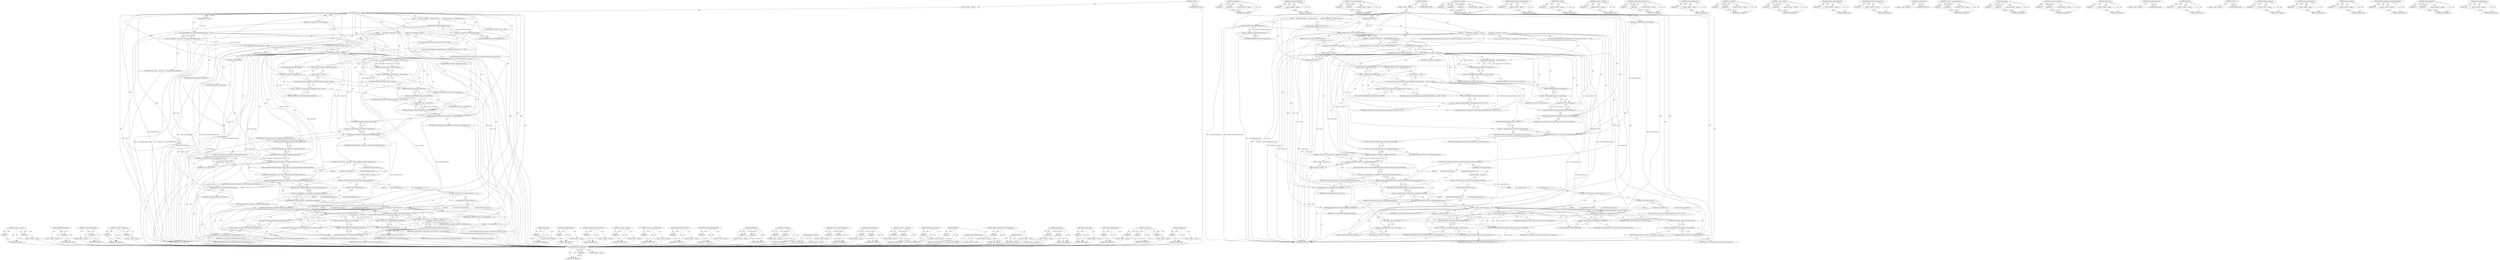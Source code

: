 digraph "insertionPointRecord" {
vulnerable_220 [label=<(METHOD,&lt;operator&gt;.equals)>];
vulnerable_221 [label=<(PARAM,p1)>];
vulnerable_222 [label=<(PARAM,p2)>];
vulnerable_223 [label=<(BLOCK,&lt;empty&gt;,&lt;empty&gt;)>];
vulnerable_224 [label=<(METHOD_RETURN,ANY)>];
vulnerable_204 [label=<(METHOD,willBeParserExecuted)>];
vulnerable_205 [label=<(PARAM,p1)>];
vulnerable_206 [label=<(BLOCK,&lt;empty&gt;,&lt;empty&gt;)>];
vulnerable_207 [label=<(METHOD_RETURN,ANY)>];
vulnerable_162 [label=<(METHOD,toScriptLoaderIfPossible)>];
vulnerable_163 [label=<(PARAM,p1)>];
vulnerable_164 [label=<(BLOCK,&lt;empty&gt;,&lt;empty&gt;)>];
vulnerable_165 [label=<(METHOD_RETURN,ANY)>];
vulnerable_182 [label=<(METHOD,&lt;operator&gt;.fieldAccess)>];
vulnerable_183 [label=<(PARAM,p1)>];
vulnerable_184 [label=<(PARAM,p2)>];
vulnerable_185 [label=<(BLOCK,&lt;empty&gt;,&lt;empty&gt;)>];
vulnerable_186 [label=<(METHOD_RETURN,ANY)>];
vulnerable_6 [label=<(METHOD,&lt;global&gt;)<SUB>1</SUB>>];
vulnerable_7 [label=<(BLOCK,&lt;empty&gt;,&lt;empty&gt;)<SUB>1</SUB>>];
vulnerable_8 [label=<(METHOD,runScript)<SUB>1</SUB>>];
vulnerable_9 [label=<(PARAM,Element* script)<SUB>1</SUB>>];
vulnerable_10 [label=<(PARAM,const TextPosition&amp; scriptStartPosition)<SUB>1</SUB>>];
vulnerable_11 [label=<(BLOCK,{
    ASSERT(m_document);
    ASSERT(!hasParser...,{
    ASSERT(m_document);
    ASSERT(!hasParser...)<SUB>2</SUB>>];
vulnerable_12 [label="<(LOCAL,ASSERT : ASSERT)<SUB>3</SUB>>"];
vulnerable_13 [label=<(ASSERT,ASSERT(!hasParserBlockingScript()))<SUB>4</SUB>>];
vulnerable_14 [label=<(&lt;operator&gt;.logicalNot,!hasParserBlockingScript())<SUB>4</SUB>>];
vulnerable_15 [label=<(hasParserBlockingScript,hasParserBlockingScript())<SUB>4</SUB>>];
vulnerable_16 [label=<(BLOCK,{
        ScriptLoader* scriptLoader = toScript...,{
        ScriptLoader* scriptLoader = toScript...)<SUB>5</SUB>>];
vulnerable_17 [label="<(LOCAL,ScriptLoader* scriptLoader: ScriptLoader*)<SUB>6</SUB>>"];
vulnerable_18 [label=<(&lt;operator&gt;.assignment,* scriptLoader = toScriptLoaderIfPossible(script))<SUB>6</SUB>>];
vulnerable_19 [label=<(IDENTIFIER,scriptLoader,* scriptLoader = toScriptLoaderIfPossible(script))<SUB>6</SUB>>];
vulnerable_20 [label=<(toScriptLoaderIfPossible,toScriptLoaderIfPossible(script))<SUB>6</SUB>>];
vulnerable_21 [label=<(IDENTIFIER,script,toScriptLoaderIfPossible(script))<SUB>6</SUB>>];
vulnerable_22 [label=<(ASSERT,ASSERT(scriptLoader))<SUB>8</SUB>>];
vulnerable_23 [label=<(IDENTIFIER,scriptLoader,ASSERT(scriptLoader))<SUB>8</SUB>>];
vulnerable_24 [label=<(CONTROL_STRUCTURE,IF,if (!scriptLoader))<SUB>9</SUB>>];
vulnerable_25 [label=<(&lt;operator&gt;.logicalNot,!scriptLoader)<SUB>9</SUB>>];
vulnerable_26 [label=<(IDENTIFIER,scriptLoader,!scriptLoader)<SUB>9</SUB>>];
vulnerable_27 [label=<(BLOCK,&lt;empty&gt;,&lt;empty&gt;)<SUB>10</SUB>>];
vulnerable_28 [label=<(RETURN,return;,return;)<SUB>10</SUB>>];
vulnerable_29 [label=<(ASSERT,ASSERT(scriptLoader-&gt;isParserInserted()))<SUB>12</SUB>>];
vulnerable_30 [label=<(isParserInserted,scriptLoader-&gt;isParserInserted())<SUB>12</SUB>>];
vulnerable_31 [label=<(&lt;operator&gt;.indirectFieldAccess,scriptLoader-&gt;isParserInserted)<SUB>12</SUB>>];
vulnerable_32 [label=<(IDENTIFIER,scriptLoader,scriptLoader-&gt;isParserInserted())<SUB>12</SUB>>];
vulnerable_33 [label=<(FIELD_IDENTIFIER,isParserInserted,isParserInserted)<SUB>12</SUB>>];
vulnerable_34 [label=<(CONTROL_STRUCTURE,IF,if (!isExecutingScript()))<SUB>14</SUB>>];
vulnerable_35 [label=<(&lt;operator&gt;.logicalNot,!isExecutingScript())<SUB>14</SUB>>];
vulnerable_36 [label=<(isExecutingScript,isExecutingScript())<SUB>14</SUB>>];
vulnerable_37 [label=<(BLOCK,&lt;empty&gt;,&lt;empty&gt;)<SUB>15</SUB>>];
vulnerable_38 [label="<(Microtask.performCheckpoint,Microtask::performCheckpoint())<SUB>15</SUB>>"];
vulnerable_39 [label="<(&lt;operator&gt;.fieldAccess,Microtask::performCheckpoint)<SUB>15</SUB>>"];
vulnerable_40 [label="<(IDENTIFIER,Microtask,Microtask::performCheckpoint())<SUB>15</SUB>>"];
vulnerable_41 [label=<(FIELD_IDENTIFIER,performCheckpoint,performCheckpoint)<SUB>15</SUB>>];
vulnerable_42 [label="<(LOCAL,InsertionPointRecord insertionPointRecord: InsertionPointRecord)<SUB>17</SUB>>"];
vulnerable_43 [label=<(insertionPointRecord,insertionPointRecord(m_host-&gt;inputStream()))<SUB>17</SUB>>];
vulnerable_44 [label=<(inputStream,m_host-&gt;inputStream())<SUB>17</SUB>>];
vulnerable_45 [label=<(&lt;operator&gt;.indirectFieldAccess,m_host-&gt;inputStream)<SUB>17</SUB>>];
vulnerable_46 [label=<(IDENTIFIER,m_host,m_host-&gt;inputStream())<SUB>17</SUB>>];
vulnerable_47 [label=<(FIELD_IDENTIFIER,inputStream,inputStream)<SUB>17</SUB>>];
vulnerable_48 [label="<(LOCAL,NestingLevelIncrementer nestingLevelIncrementer: NestingLevelIncrementer)<SUB>18</SUB>>"];
vulnerable_49 [label=<(nestingLevelIncrementer,nestingLevelIncrementer(m_scriptNestingLevel))<SUB>18</SUB>>];
vulnerable_50 [label=<(IDENTIFIER,m_scriptNestingLevel,nestingLevelIncrementer(m_scriptNestingLevel))<SUB>18</SUB>>];
vulnerable_51 [label=<(prepareScript,scriptLoader-&gt;prepareScript(scriptStartPosition))<SUB>20</SUB>>];
vulnerable_52 [label=<(&lt;operator&gt;.indirectFieldAccess,scriptLoader-&gt;prepareScript)<SUB>20</SUB>>];
vulnerable_53 [label=<(IDENTIFIER,scriptLoader,scriptLoader-&gt;prepareScript(scriptStartPosition))<SUB>20</SUB>>];
vulnerable_54 [label=<(FIELD_IDENTIFIER,prepareScript,prepareScript)<SUB>20</SUB>>];
vulnerable_55 [label=<(IDENTIFIER,scriptStartPosition,scriptLoader-&gt;prepareScript(scriptStartPosition))<SUB>20</SUB>>];
vulnerable_56 [label=<(CONTROL_STRUCTURE,IF,if (!scriptLoader-&gt;willBeParserExecuted()))<SUB>22</SUB>>];
vulnerable_57 [label=<(&lt;operator&gt;.logicalNot,!scriptLoader-&gt;willBeParserExecuted())<SUB>22</SUB>>];
vulnerable_58 [label=<(willBeParserExecuted,scriptLoader-&gt;willBeParserExecuted())<SUB>22</SUB>>];
vulnerable_59 [label=<(&lt;operator&gt;.indirectFieldAccess,scriptLoader-&gt;willBeParserExecuted)<SUB>22</SUB>>];
vulnerable_60 [label=<(IDENTIFIER,scriptLoader,scriptLoader-&gt;willBeParserExecuted())<SUB>22</SUB>>];
vulnerable_61 [label=<(FIELD_IDENTIFIER,willBeParserExecuted,willBeParserExecuted)<SUB>22</SUB>>];
vulnerable_62 [label=<(BLOCK,&lt;empty&gt;,&lt;empty&gt;)<SUB>23</SUB>>];
vulnerable_63 [label=<(RETURN,return;,return;)<SUB>23</SUB>>];
vulnerable_64 [label=<(CONTROL_STRUCTURE,IF,if (scriptLoader-&gt;willExecuteWhenDocumentFinishedParsing()))<SUB>25</SUB>>];
vulnerable_65 [label=<(willExecuteWhenDocumentFinishedParsing,scriptLoader-&gt;willExecuteWhenDocumentFinishedPa...)<SUB>25</SUB>>];
vulnerable_66 [label=<(&lt;operator&gt;.indirectFieldAccess,scriptLoader-&gt;willExecuteWhenDocumentFinishedPa...)<SUB>25</SUB>>];
vulnerable_67 [label=<(IDENTIFIER,scriptLoader,scriptLoader-&gt;willExecuteWhenDocumentFinishedPa...)<SUB>25</SUB>>];
vulnerable_68 [label=<(FIELD_IDENTIFIER,willExecuteWhenDocumentFinishedParsing,willExecuteWhenDocumentFinishedParsing)<SUB>25</SUB>>];
vulnerable_69 [label=<(BLOCK,{
            requestDeferredScript(script);
  ...,{
            requestDeferredScript(script);
  ...)<SUB>25</SUB>>];
vulnerable_70 [label=<(requestDeferredScript,requestDeferredScript(script))<SUB>26</SUB>>];
vulnerable_71 [label=<(IDENTIFIER,script,requestDeferredScript(script))<SUB>26</SUB>>];
vulnerable_72 [label=<(CONTROL_STRUCTURE,ELSE,else)<SUB>27</SUB>>];
vulnerable_73 [label=<(BLOCK,&lt;empty&gt;,&lt;empty&gt;)<SUB>27</SUB>>];
vulnerable_74 [label=<(CONTROL_STRUCTURE,IF,if (scriptLoader-&gt;readyToBeParserExecuted()))<SUB>27</SUB>>];
vulnerable_75 [label=<(readyToBeParserExecuted,scriptLoader-&gt;readyToBeParserExecuted())<SUB>27</SUB>>];
vulnerable_76 [label=<(&lt;operator&gt;.indirectFieldAccess,scriptLoader-&gt;readyToBeParserExecuted)<SUB>27</SUB>>];
vulnerable_77 [label=<(IDENTIFIER,scriptLoader,scriptLoader-&gt;readyToBeParserExecuted())<SUB>27</SUB>>];
vulnerable_78 [label=<(FIELD_IDENTIFIER,readyToBeParserExecuted,readyToBeParserExecuted)<SUB>27</SUB>>];
vulnerable_79 [label=<(BLOCK,{
            if (m_scriptNestingLevel == 1) {
...,{
            if (m_scriptNestingLevel == 1) {
...)<SUB>27</SUB>>];
vulnerable_80 [label=<(CONTROL_STRUCTURE,IF,if (m_scriptNestingLevel == 1))<SUB>28</SUB>>];
vulnerable_81 [label=<(&lt;operator&gt;.equals,m_scriptNestingLevel == 1)<SUB>28</SUB>>];
vulnerable_82 [label=<(IDENTIFIER,m_scriptNestingLevel,m_scriptNestingLevel == 1)<SUB>28</SUB>>];
vulnerable_83 [label=<(LITERAL,1,m_scriptNestingLevel == 1)<SUB>28</SUB>>];
vulnerable_84 [label=<(BLOCK,{
                m_parserBlockingScript.setEle...,{
                m_parserBlockingScript.setEle...)<SUB>28</SUB>>];
vulnerable_85 [label=<(setElement,m_parserBlockingScript.setElement(script))<SUB>29</SUB>>];
vulnerable_86 [label=<(&lt;operator&gt;.fieldAccess,m_parserBlockingScript.setElement)<SUB>29</SUB>>];
vulnerable_87 [label=<(IDENTIFIER,m_parserBlockingScript,m_parserBlockingScript.setElement(script))<SUB>29</SUB>>];
vulnerable_88 [label=<(FIELD_IDENTIFIER,setElement,setElement)<SUB>29</SUB>>];
vulnerable_89 [label=<(IDENTIFIER,script,m_parserBlockingScript.setElement(script))<SUB>29</SUB>>];
vulnerable_90 [label=<(setStartingPosition,m_parserBlockingScript.setStartingPosition(scri...)<SUB>30</SUB>>];
vulnerable_91 [label=<(&lt;operator&gt;.fieldAccess,m_parserBlockingScript.setStartingPosition)<SUB>30</SUB>>];
vulnerable_92 [label=<(IDENTIFIER,m_parserBlockingScript,m_parserBlockingScript.setStartingPosition(scri...)<SUB>30</SUB>>];
vulnerable_93 [label=<(FIELD_IDENTIFIER,setStartingPosition,setStartingPosition)<SUB>30</SUB>>];
vulnerable_94 [label=<(IDENTIFIER,scriptStartPosition,m_parserBlockingScript.setStartingPosition(scri...)<SUB>30</SUB>>];
vulnerable_95 [label=<(CONTROL_STRUCTURE,ELSE,else)<SUB>31</SUB>>];
vulnerable_96 [label=<(BLOCK,{
                ScriptSourceCode sourceCode(s...,{
                ScriptSourceCode sourceCode(s...)<SUB>31</SUB>>];
vulnerable_97 [label="<(LOCAL,ScriptSourceCode sourceCode: ScriptSourceCode)<SUB>32</SUB>>"];
vulnerable_98 [label=<(sourceCode,sourceCode(script-&gt;textContent(), documentURLFo...)<SUB>32</SUB>>];
vulnerable_99 [label=<(textContent,script-&gt;textContent())<SUB>32</SUB>>];
vulnerable_100 [label=<(&lt;operator&gt;.indirectFieldAccess,script-&gt;textContent)<SUB>32</SUB>>];
vulnerable_101 [label=<(IDENTIFIER,script,script-&gt;textContent())<SUB>32</SUB>>];
vulnerable_102 [label=<(FIELD_IDENTIFIER,textContent,textContent)<SUB>32</SUB>>];
vulnerable_103 [label=<(documentURLForScriptExecution,documentURLForScriptExecution(m_document))<SUB>32</SUB>>];
vulnerable_104 [label=<(IDENTIFIER,m_document,documentURLForScriptExecution(m_document))<SUB>32</SUB>>];
vulnerable_105 [label=<(IDENTIFIER,scriptStartPosition,sourceCode(script-&gt;textContent(), documentURLFo...)<SUB>32</SUB>>];
vulnerable_106 [label=<(executeScript,scriptLoader-&gt;executeScript(sourceCode))<SUB>33</SUB>>];
vulnerable_107 [label=<(&lt;operator&gt;.indirectFieldAccess,scriptLoader-&gt;executeScript)<SUB>33</SUB>>];
vulnerable_108 [label=<(IDENTIFIER,scriptLoader,scriptLoader-&gt;executeScript(sourceCode))<SUB>33</SUB>>];
vulnerable_109 [label=<(FIELD_IDENTIFIER,executeScript,executeScript)<SUB>33</SUB>>];
vulnerable_110 [label=<(IDENTIFIER,sourceCode,scriptLoader-&gt;executeScript(sourceCode))<SUB>33</SUB>>];
vulnerable_111 [label=<(CONTROL_STRUCTURE,ELSE,else)<SUB>35</SUB>>];
vulnerable_112 [label=<(BLOCK,{
            requestParsingBlockingScript(scri...,{
            requestParsingBlockingScript(scri...)<SUB>35</SUB>>];
vulnerable_113 [label=<(requestParsingBlockingScript,requestParsingBlockingScript(script))<SUB>36</SUB>>];
vulnerable_114 [label=<(IDENTIFIER,script,requestParsingBlockingScript(script))<SUB>36</SUB>>];
vulnerable_115 [label=<(METHOD_RETURN,void)<SUB>1</SUB>>];
vulnerable_117 [label=<(METHOD_RETURN,ANY)<SUB>1</SUB>>];
vulnerable_241 [label=<(METHOD,textContent)>];
vulnerable_242 [label=<(PARAM,p1)>];
vulnerable_243 [label=<(BLOCK,&lt;empty&gt;,&lt;empty&gt;)>];
vulnerable_244 [label=<(METHOD_RETURN,ANY)>];
vulnerable_187 [label=<(METHOD,insertionPointRecord)>];
vulnerable_188 [label=<(PARAM,p1)>];
vulnerable_189 [label=<(BLOCK,&lt;empty&gt;,&lt;empty&gt;)>];
vulnerable_190 [label=<(METHOD_RETURN,ANY)>];
vulnerable_245 [label=<(METHOD,documentURLForScriptExecution)>];
vulnerable_246 [label=<(PARAM,p1)>];
vulnerable_247 [label=<(BLOCK,&lt;empty&gt;,&lt;empty&gt;)>];
vulnerable_248 [label=<(METHOD_RETURN,ANY)>];
vulnerable_150 [label=<(METHOD,&lt;operator&gt;.logicalNot)>];
vulnerable_151 [label=<(PARAM,p1)>];
vulnerable_152 [label=<(BLOCK,&lt;empty&gt;,&lt;empty&gt;)>];
vulnerable_153 [label=<(METHOD_RETURN,ANY)>];
vulnerable_178 [label=<(METHOD,Microtask.performCheckpoint)>];
vulnerable_179 [label=<(PARAM,p1)>];
vulnerable_180 [label=<(BLOCK,&lt;empty&gt;,&lt;empty&gt;)>];
vulnerable_181 [label=<(METHOD_RETURN,ANY)>];
vulnerable_216 [label=<(METHOD,readyToBeParserExecuted)>];
vulnerable_217 [label=<(PARAM,p1)>];
vulnerable_218 [label=<(BLOCK,&lt;empty&gt;,&lt;empty&gt;)>];
vulnerable_219 [label=<(METHOD_RETURN,ANY)>];
vulnerable_254 [label=<(METHOD,requestParsingBlockingScript)>];
vulnerable_255 [label=<(PARAM,p1)>];
vulnerable_256 [label=<(BLOCK,&lt;empty&gt;,&lt;empty&gt;)>];
vulnerable_257 [label=<(METHOD_RETURN,ANY)>];
vulnerable_225 [label=<(METHOD,setElement)>];
vulnerable_226 [label=<(PARAM,p1)>];
vulnerable_227 [label=<(PARAM,p2)>];
vulnerable_228 [label=<(BLOCK,&lt;empty&gt;,&lt;empty&gt;)>];
vulnerable_229 [label=<(METHOD_RETURN,ANY)>];
vulnerable_249 [label=<(METHOD,executeScript)>];
vulnerable_250 [label=<(PARAM,p1)>];
vulnerable_251 [label=<(PARAM,p2)>];
vulnerable_252 [label=<(BLOCK,&lt;empty&gt;,&lt;empty&gt;)>];
vulnerable_253 [label=<(METHOD_RETURN,ANY)>];
vulnerable_175 [label=<(METHOD,isExecutingScript)>];
vulnerable_176 [label=<(BLOCK,&lt;empty&gt;,&lt;empty&gt;)>];
vulnerable_177 [label=<(METHOD_RETURN,ANY)>];
vulnerable_170 [label=<(METHOD,&lt;operator&gt;.indirectFieldAccess)>];
vulnerable_171 [label=<(PARAM,p1)>];
vulnerable_172 [label=<(PARAM,p2)>];
vulnerable_173 [label=<(BLOCK,&lt;empty&gt;,&lt;empty&gt;)>];
vulnerable_174 [label=<(METHOD_RETURN,ANY)>];
vulnerable_230 [label=<(METHOD,setStartingPosition)>];
vulnerable_231 [label=<(PARAM,p1)>];
vulnerable_232 [label=<(PARAM,p2)>];
vulnerable_233 [label=<(BLOCK,&lt;empty&gt;,&lt;empty&gt;)>];
vulnerable_234 [label=<(METHOD_RETURN,ANY)>];
vulnerable_157 [label=<(METHOD,&lt;operator&gt;.assignment)>];
vulnerable_158 [label=<(PARAM,p1)>];
vulnerable_159 [label=<(PARAM,p2)>];
vulnerable_160 [label=<(BLOCK,&lt;empty&gt;,&lt;empty&gt;)>];
vulnerable_161 [label=<(METHOD_RETURN,ANY)>];
vulnerable_195 [label=<(METHOD,nestingLevelIncrementer)>];
vulnerable_196 [label=<(PARAM,p1)>];
vulnerable_197 [label=<(BLOCK,&lt;empty&gt;,&lt;empty&gt;)>];
vulnerable_198 [label=<(METHOD_RETURN,ANY)>];
vulnerable_154 [label=<(METHOD,hasParserBlockingScript)>];
vulnerable_155 [label=<(BLOCK,&lt;empty&gt;,&lt;empty&gt;)>];
vulnerable_156 [label=<(METHOD_RETURN,ANY)>];
vulnerable_146 [label=<(METHOD,ASSERT)>];
vulnerable_147 [label=<(PARAM,p1)>];
vulnerable_148 [label=<(BLOCK,&lt;empty&gt;,&lt;empty&gt;)>];
vulnerable_149 [label=<(METHOD_RETURN,ANY)>];
vulnerable_140 [label=<(METHOD,&lt;global&gt;)<SUB>1</SUB>>];
vulnerable_141 [label=<(BLOCK,&lt;empty&gt;,&lt;empty&gt;)>];
vulnerable_142 [label=<(METHOD_RETURN,ANY)>];
vulnerable_208 [label=<(METHOD,willExecuteWhenDocumentFinishedParsing)>];
vulnerable_209 [label=<(PARAM,p1)>];
vulnerable_210 [label=<(BLOCK,&lt;empty&gt;,&lt;empty&gt;)>];
vulnerable_211 [label=<(METHOD_RETURN,ANY)>];
vulnerable_199 [label=<(METHOD,prepareScript)>];
vulnerable_200 [label=<(PARAM,p1)>];
vulnerable_201 [label=<(PARAM,p2)>];
vulnerable_202 [label=<(BLOCK,&lt;empty&gt;,&lt;empty&gt;)>];
vulnerable_203 [label=<(METHOD_RETURN,ANY)>];
vulnerable_166 [label=<(METHOD,isParserInserted)>];
vulnerable_167 [label=<(PARAM,p1)>];
vulnerable_168 [label=<(BLOCK,&lt;empty&gt;,&lt;empty&gt;)>];
vulnerable_169 [label=<(METHOD_RETURN,ANY)>];
vulnerable_212 [label=<(METHOD,requestDeferredScript)>];
vulnerable_213 [label=<(PARAM,p1)>];
vulnerable_214 [label=<(BLOCK,&lt;empty&gt;,&lt;empty&gt;)>];
vulnerable_215 [label=<(METHOD_RETURN,ANY)>];
vulnerable_235 [label=<(METHOD,sourceCode)>];
vulnerable_236 [label=<(PARAM,p1)>];
vulnerable_237 [label=<(PARAM,p2)>];
vulnerable_238 [label=<(PARAM,p3)>];
vulnerable_239 [label=<(BLOCK,&lt;empty&gt;,&lt;empty&gt;)>];
vulnerable_240 [label=<(METHOD_RETURN,ANY)>];
vulnerable_191 [label=<(METHOD,inputStream)>];
vulnerable_192 [label=<(PARAM,p1)>];
vulnerable_193 [label=<(BLOCK,&lt;empty&gt;,&lt;empty&gt;)>];
vulnerable_194 [label=<(METHOD_RETURN,ANY)>];
fixed_225 [label=<(METHOD,readyToBeParserExecuted)>];
fixed_226 [label=<(PARAM,p1)>];
fixed_227 [label=<(BLOCK,&lt;empty&gt;,&lt;empty&gt;)>];
fixed_228 [label=<(METHOD_RETURN,ANY)>];
fixed_208 [label=<(METHOD,prepareScript)>];
fixed_209 [label=<(PARAM,p1)>];
fixed_210 [label=<(PARAM,p2)>];
fixed_211 [label=<(BLOCK,&lt;empty&gt;,&lt;empty&gt;)>];
fixed_212 [label=<(METHOD_RETURN,ANY)>];
fixed_166 [label=<(METHOD,toScriptLoaderIfPossible)>];
fixed_167 [label=<(PARAM,p1)>];
fixed_168 [label=<(BLOCK,&lt;empty&gt;,&lt;empty&gt;)>];
fixed_169 [label=<(METHOD_RETURN,ANY)>];
fixed_187 [label=<(METHOD,&lt;operator&gt;.fieldAccess)>];
fixed_188 [label=<(PARAM,p1)>];
fixed_189 [label=<(PARAM,p2)>];
fixed_190 [label=<(BLOCK,&lt;empty&gt;,&lt;empty&gt;)>];
fixed_191 [label=<(METHOD_RETURN,ANY)>];
fixed_6 [label=<(METHOD,&lt;global&gt;)<SUB>1</SUB>>];
fixed_7 [label=<(BLOCK,&lt;empty&gt;,&lt;empty&gt;)<SUB>1</SUB>>];
fixed_8 [label=<(METHOD,runScript)<SUB>1</SUB>>];
fixed_9 [label=<(PARAM,Element* script)<SUB>1</SUB>>];
fixed_10 [label=<(PARAM,const TextPosition&amp; scriptStartPosition)<SUB>1</SUB>>];
fixed_11 [label=<(BLOCK,{
    ASSERT(m_document);
    ASSERT(!hasParser...,{
    ASSERT(m_document);
    ASSERT(!hasParser...)<SUB>2</SUB>>];
fixed_12 [label="<(LOCAL,ASSERT : ASSERT)<SUB>3</SUB>>"];
fixed_13 [label=<(ASSERT,ASSERT(!hasParserBlockingScript()))<SUB>4</SUB>>];
fixed_14 [label=<(&lt;operator&gt;.logicalNot,!hasParserBlockingScript())<SUB>4</SUB>>];
fixed_15 [label=<(hasParserBlockingScript,hasParserBlockingScript())<SUB>4</SUB>>];
fixed_16 [label=<(BLOCK,{
        ScriptLoader* scriptLoader = toScript...,{
        ScriptLoader* scriptLoader = toScript...)<SUB>5</SUB>>];
fixed_17 [label="<(LOCAL,ScriptLoader* scriptLoader: ScriptLoader*)<SUB>6</SUB>>"];
fixed_18 [label=<(&lt;operator&gt;.assignment,* scriptLoader = toScriptLoaderIfPossible(script))<SUB>6</SUB>>];
fixed_19 [label=<(IDENTIFIER,scriptLoader,* scriptLoader = toScriptLoaderIfPossible(script))<SUB>6</SUB>>];
fixed_20 [label=<(toScriptLoaderIfPossible,toScriptLoaderIfPossible(script))<SUB>6</SUB>>];
fixed_21 [label=<(IDENTIFIER,script,toScriptLoaderIfPossible(script))<SUB>6</SUB>>];
fixed_22 [label=<(ASSERT,ASSERT(scriptLoader))<SUB>8</SUB>>];
fixed_23 [label=<(IDENTIFIER,scriptLoader,ASSERT(scriptLoader))<SUB>8</SUB>>];
fixed_24 [label=<(CONTROL_STRUCTURE,IF,if (!scriptLoader))<SUB>9</SUB>>];
fixed_25 [label=<(&lt;operator&gt;.logicalNot,!scriptLoader)<SUB>9</SUB>>];
fixed_26 [label=<(IDENTIFIER,scriptLoader,!scriptLoader)<SUB>9</SUB>>];
fixed_27 [label=<(BLOCK,&lt;empty&gt;,&lt;empty&gt;)<SUB>10</SUB>>];
fixed_28 [label=<(RETURN,return;,return;)<SUB>10</SUB>>];
fixed_29 [label=<(ASSERT,ASSERT(scriptLoader-&gt;isParserInserted()))<SUB>12</SUB>>];
fixed_30 [label=<(isParserInserted,scriptLoader-&gt;isParserInserted())<SUB>12</SUB>>];
fixed_31 [label=<(&lt;operator&gt;.indirectFieldAccess,scriptLoader-&gt;isParserInserted)<SUB>12</SUB>>];
fixed_32 [label=<(IDENTIFIER,scriptLoader,scriptLoader-&gt;isParserInserted())<SUB>12</SUB>>];
fixed_33 [label=<(FIELD_IDENTIFIER,isParserInserted,isParserInserted)<SUB>12</SUB>>];
fixed_34 [label=<(CONTROL_STRUCTURE,IF,if (!isExecutingScript()))<SUB>14</SUB>>];
fixed_35 [label=<(&lt;operator&gt;.logicalNot,!isExecutingScript())<SUB>14</SUB>>];
fixed_36 [label=<(isExecutingScript,isExecutingScript())<SUB>14</SUB>>];
fixed_37 [label=<(BLOCK,&lt;empty&gt;,&lt;empty&gt;)<SUB>15</SUB>>];
fixed_38 [label="<(Microtask.performCheckpoint,Microtask::performCheckpoint(V8PerIsolateData::...)<SUB>15</SUB>>"];
fixed_39 [label="<(&lt;operator&gt;.fieldAccess,Microtask::performCheckpoint)<SUB>15</SUB>>"];
fixed_40 [label="<(IDENTIFIER,Microtask,Microtask::performCheckpoint(V8PerIsolateData::...)<SUB>15</SUB>>"];
fixed_41 [label=<(FIELD_IDENTIFIER,performCheckpoint,performCheckpoint)<SUB>15</SUB>>];
fixed_42 [label="<(V8PerIsolateData.mainThreadIsolate,V8PerIsolateData::mainThreadIsolate())<SUB>15</SUB>>"];
fixed_43 [label="<(&lt;operator&gt;.fieldAccess,V8PerIsolateData::mainThreadIsolate)<SUB>15</SUB>>"];
fixed_44 [label="<(IDENTIFIER,V8PerIsolateData,V8PerIsolateData::mainThreadIsolate())<SUB>15</SUB>>"];
fixed_45 [label=<(FIELD_IDENTIFIER,mainThreadIsolate,mainThreadIsolate)<SUB>15</SUB>>];
fixed_46 [label="<(LOCAL,InsertionPointRecord insertionPointRecord: InsertionPointRecord)<SUB>17</SUB>>"];
fixed_47 [label=<(insertionPointRecord,insertionPointRecord(m_host-&gt;inputStream()))<SUB>17</SUB>>];
fixed_48 [label=<(inputStream,m_host-&gt;inputStream())<SUB>17</SUB>>];
fixed_49 [label=<(&lt;operator&gt;.indirectFieldAccess,m_host-&gt;inputStream)<SUB>17</SUB>>];
fixed_50 [label=<(IDENTIFIER,m_host,m_host-&gt;inputStream())<SUB>17</SUB>>];
fixed_51 [label=<(FIELD_IDENTIFIER,inputStream,inputStream)<SUB>17</SUB>>];
fixed_52 [label="<(LOCAL,NestingLevelIncrementer nestingLevelIncrementer: NestingLevelIncrementer)<SUB>18</SUB>>"];
fixed_53 [label=<(nestingLevelIncrementer,nestingLevelIncrementer(m_scriptNestingLevel))<SUB>18</SUB>>];
fixed_54 [label=<(IDENTIFIER,m_scriptNestingLevel,nestingLevelIncrementer(m_scriptNestingLevel))<SUB>18</SUB>>];
fixed_55 [label=<(prepareScript,scriptLoader-&gt;prepareScript(scriptStartPosition))<SUB>20</SUB>>];
fixed_56 [label=<(&lt;operator&gt;.indirectFieldAccess,scriptLoader-&gt;prepareScript)<SUB>20</SUB>>];
fixed_57 [label=<(IDENTIFIER,scriptLoader,scriptLoader-&gt;prepareScript(scriptStartPosition))<SUB>20</SUB>>];
fixed_58 [label=<(FIELD_IDENTIFIER,prepareScript,prepareScript)<SUB>20</SUB>>];
fixed_59 [label=<(IDENTIFIER,scriptStartPosition,scriptLoader-&gt;prepareScript(scriptStartPosition))<SUB>20</SUB>>];
fixed_60 [label=<(CONTROL_STRUCTURE,IF,if (!scriptLoader-&gt;willBeParserExecuted()))<SUB>22</SUB>>];
fixed_61 [label=<(&lt;operator&gt;.logicalNot,!scriptLoader-&gt;willBeParserExecuted())<SUB>22</SUB>>];
fixed_62 [label=<(willBeParserExecuted,scriptLoader-&gt;willBeParserExecuted())<SUB>22</SUB>>];
fixed_63 [label=<(&lt;operator&gt;.indirectFieldAccess,scriptLoader-&gt;willBeParserExecuted)<SUB>22</SUB>>];
fixed_64 [label=<(IDENTIFIER,scriptLoader,scriptLoader-&gt;willBeParserExecuted())<SUB>22</SUB>>];
fixed_65 [label=<(FIELD_IDENTIFIER,willBeParserExecuted,willBeParserExecuted)<SUB>22</SUB>>];
fixed_66 [label=<(BLOCK,&lt;empty&gt;,&lt;empty&gt;)<SUB>23</SUB>>];
fixed_67 [label=<(RETURN,return;,return;)<SUB>23</SUB>>];
fixed_68 [label=<(CONTROL_STRUCTURE,IF,if (scriptLoader-&gt;willExecuteWhenDocumentFinishedParsing()))<SUB>25</SUB>>];
fixed_69 [label=<(willExecuteWhenDocumentFinishedParsing,scriptLoader-&gt;willExecuteWhenDocumentFinishedPa...)<SUB>25</SUB>>];
fixed_70 [label=<(&lt;operator&gt;.indirectFieldAccess,scriptLoader-&gt;willExecuteWhenDocumentFinishedPa...)<SUB>25</SUB>>];
fixed_71 [label=<(IDENTIFIER,scriptLoader,scriptLoader-&gt;willExecuteWhenDocumentFinishedPa...)<SUB>25</SUB>>];
fixed_72 [label=<(FIELD_IDENTIFIER,willExecuteWhenDocumentFinishedParsing,willExecuteWhenDocumentFinishedParsing)<SUB>25</SUB>>];
fixed_73 [label=<(BLOCK,{
            requestDeferredScript(script);
  ...,{
            requestDeferredScript(script);
  ...)<SUB>25</SUB>>];
fixed_74 [label=<(requestDeferredScript,requestDeferredScript(script))<SUB>26</SUB>>];
fixed_75 [label=<(IDENTIFIER,script,requestDeferredScript(script))<SUB>26</SUB>>];
fixed_76 [label=<(CONTROL_STRUCTURE,ELSE,else)<SUB>27</SUB>>];
fixed_77 [label=<(BLOCK,&lt;empty&gt;,&lt;empty&gt;)<SUB>27</SUB>>];
fixed_78 [label=<(CONTROL_STRUCTURE,IF,if (scriptLoader-&gt;readyToBeParserExecuted()))<SUB>27</SUB>>];
fixed_79 [label=<(readyToBeParserExecuted,scriptLoader-&gt;readyToBeParserExecuted())<SUB>27</SUB>>];
fixed_80 [label=<(&lt;operator&gt;.indirectFieldAccess,scriptLoader-&gt;readyToBeParserExecuted)<SUB>27</SUB>>];
fixed_81 [label=<(IDENTIFIER,scriptLoader,scriptLoader-&gt;readyToBeParserExecuted())<SUB>27</SUB>>];
fixed_82 [label=<(FIELD_IDENTIFIER,readyToBeParserExecuted,readyToBeParserExecuted)<SUB>27</SUB>>];
fixed_83 [label=<(BLOCK,{
            if (m_scriptNestingLevel == 1) {
...,{
            if (m_scriptNestingLevel == 1) {
...)<SUB>27</SUB>>];
fixed_84 [label=<(CONTROL_STRUCTURE,IF,if (m_scriptNestingLevel == 1))<SUB>28</SUB>>];
fixed_85 [label=<(&lt;operator&gt;.equals,m_scriptNestingLevel == 1)<SUB>28</SUB>>];
fixed_86 [label=<(IDENTIFIER,m_scriptNestingLevel,m_scriptNestingLevel == 1)<SUB>28</SUB>>];
fixed_87 [label=<(LITERAL,1,m_scriptNestingLevel == 1)<SUB>28</SUB>>];
fixed_88 [label=<(BLOCK,{
                m_parserBlockingScript.setEle...,{
                m_parserBlockingScript.setEle...)<SUB>28</SUB>>];
fixed_89 [label=<(setElement,m_parserBlockingScript.setElement(script))<SUB>29</SUB>>];
fixed_90 [label=<(&lt;operator&gt;.fieldAccess,m_parserBlockingScript.setElement)<SUB>29</SUB>>];
fixed_91 [label=<(IDENTIFIER,m_parserBlockingScript,m_parserBlockingScript.setElement(script))<SUB>29</SUB>>];
fixed_92 [label=<(FIELD_IDENTIFIER,setElement,setElement)<SUB>29</SUB>>];
fixed_93 [label=<(IDENTIFIER,script,m_parserBlockingScript.setElement(script))<SUB>29</SUB>>];
fixed_94 [label=<(setStartingPosition,m_parserBlockingScript.setStartingPosition(scri...)<SUB>30</SUB>>];
fixed_95 [label=<(&lt;operator&gt;.fieldAccess,m_parserBlockingScript.setStartingPosition)<SUB>30</SUB>>];
fixed_96 [label=<(IDENTIFIER,m_parserBlockingScript,m_parserBlockingScript.setStartingPosition(scri...)<SUB>30</SUB>>];
fixed_97 [label=<(FIELD_IDENTIFIER,setStartingPosition,setStartingPosition)<SUB>30</SUB>>];
fixed_98 [label=<(IDENTIFIER,scriptStartPosition,m_parserBlockingScript.setStartingPosition(scri...)<SUB>30</SUB>>];
fixed_99 [label=<(CONTROL_STRUCTURE,ELSE,else)<SUB>31</SUB>>];
fixed_100 [label=<(BLOCK,{
                ScriptSourceCode sourceCode(s...,{
                ScriptSourceCode sourceCode(s...)<SUB>31</SUB>>];
fixed_101 [label="<(LOCAL,ScriptSourceCode sourceCode: ScriptSourceCode)<SUB>32</SUB>>"];
fixed_102 [label=<(sourceCode,sourceCode(script-&gt;textContent(), documentURLFo...)<SUB>32</SUB>>];
fixed_103 [label=<(textContent,script-&gt;textContent())<SUB>32</SUB>>];
fixed_104 [label=<(&lt;operator&gt;.indirectFieldAccess,script-&gt;textContent)<SUB>32</SUB>>];
fixed_105 [label=<(IDENTIFIER,script,script-&gt;textContent())<SUB>32</SUB>>];
fixed_106 [label=<(FIELD_IDENTIFIER,textContent,textContent)<SUB>32</SUB>>];
fixed_107 [label=<(documentURLForScriptExecution,documentURLForScriptExecution(m_document))<SUB>32</SUB>>];
fixed_108 [label=<(IDENTIFIER,m_document,documentURLForScriptExecution(m_document))<SUB>32</SUB>>];
fixed_109 [label=<(IDENTIFIER,scriptStartPosition,sourceCode(script-&gt;textContent(), documentURLFo...)<SUB>32</SUB>>];
fixed_110 [label=<(executeScript,scriptLoader-&gt;executeScript(sourceCode))<SUB>33</SUB>>];
fixed_111 [label=<(&lt;operator&gt;.indirectFieldAccess,scriptLoader-&gt;executeScript)<SUB>33</SUB>>];
fixed_112 [label=<(IDENTIFIER,scriptLoader,scriptLoader-&gt;executeScript(sourceCode))<SUB>33</SUB>>];
fixed_113 [label=<(FIELD_IDENTIFIER,executeScript,executeScript)<SUB>33</SUB>>];
fixed_114 [label=<(IDENTIFIER,sourceCode,scriptLoader-&gt;executeScript(sourceCode))<SUB>33</SUB>>];
fixed_115 [label=<(CONTROL_STRUCTURE,ELSE,else)<SUB>35</SUB>>];
fixed_116 [label=<(BLOCK,{
            requestParsingBlockingScript(scri...,{
            requestParsingBlockingScript(scri...)<SUB>35</SUB>>];
fixed_117 [label=<(requestParsingBlockingScript,requestParsingBlockingScript(script))<SUB>36</SUB>>];
fixed_118 [label=<(IDENTIFIER,script,requestParsingBlockingScript(script))<SUB>36</SUB>>];
fixed_119 [label=<(METHOD_RETURN,void)<SUB>1</SUB>>];
fixed_121 [label=<(METHOD_RETURN,ANY)<SUB>1</SUB>>];
fixed_244 [label=<(METHOD,sourceCode)>];
fixed_245 [label=<(PARAM,p1)>];
fixed_246 [label=<(PARAM,p2)>];
fixed_247 [label=<(PARAM,p3)>];
fixed_248 [label=<(BLOCK,&lt;empty&gt;,&lt;empty&gt;)>];
fixed_249 [label=<(METHOD_RETURN,ANY)>];
fixed_192 [label=<(METHOD,V8PerIsolateData.mainThreadIsolate)>];
fixed_193 [label=<(PARAM,p1)>];
fixed_194 [label=<(BLOCK,&lt;empty&gt;,&lt;empty&gt;)>];
fixed_195 [label=<(METHOD_RETURN,ANY)>];
fixed_250 [label=<(METHOD,textContent)>];
fixed_251 [label=<(PARAM,p1)>];
fixed_252 [label=<(BLOCK,&lt;empty&gt;,&lt;empty&gt;)>];
fixed_253 [label=<(METHOD_RETURN,ANY)>];
fixed_154 [label=<(METHOD,&lt;operator&gt;.logicalNot)>];
fixed_155 [label=<(PARAM,p1)>];
fixed_156 [label=<(BLOCK,&lt;empty&gt;,&lt;empty&gt;)>];
fixed_157 [label=<(METHOD_RETURN,ANY)>];
fixed_182 [label=<(METHOD,Microtask.performCheckpoint)>];
fixed_183 [label=<(PARAM,p1)>];
fixed_184 [label=<(PARAM,p2)>];
fixed_185 [label=<(BLOCK,&lt;empty&gt;,&lt;empty&gt;)>];
fixed_186 [label=<(METHOD_RETURN,ANY)>];
fixed_221 [label=<(METHOD,requestDeferredScript)>];
fixed_222 [label=<(PARAM,p1)>];
fixed_223 [label=<(BLOCK,&lt;empty&gt;,&lt;empty&gt;)>];
fixed_224 [label=<(METHOD_RETURN,ANY)>];
fixed_258 [label=<(METHOD,executeScript)>];
fixed_259 [label=<(PARAM,p1)>];
fixed_260 [label=<(PARAM,p2)>];
fixed_261 [label=<(BLOCK,&lt;empty&gt;,&lt;empty&gt;)>];
fixed_262 [label=<(METHOD_RETURN,ANY)>];
fixed_229 [label=<(METHOD,&lt;operator&gt;.equals)>];
fixed_230 [label=<(PARAM,p1)>];
fixed_231 [label=<(PARAM,p2)>];
fixed_232 [label=<(BLOCK,&lt;empty&gt;,&lt;empty&gt;)>];
fixed_233 [label=<(METHOD_RETURN,ANY)>];
fixed_263 [label=<(METHOD,requestParsingBlockingScript)>];
fixed_264 [label=<(PARAM,p1)>];
fixed_265 [label=<(BLOCK,&lt;empty&gt;,&lt;empty&gt;)>];
fixed_266 [label=<(METHOD_RETURN,ANY)>];
fixed_254 [label=<(METHOD,documentURLForScriptExecution)>];
fixed_255 [label=<(PARAM,p1)>];
fixed_256 [label=<(BLOCK,&lt;empty&gt;,&lt;empty&gt;)>];
fixed_257 [label=<(METHOD_RETURN,ANY)>];
fixed_179 [label=<(METHOD,isExecutingScript)>];
fixed_180 [label=<(BLOCK,&lt;empty&gt;,&lt;empty&gt;)>];
fixed_181 [label=<(METHOD_RETURN,ANY)>];
fixed_174 [label=<(METHOD,&lt;operator&gt;.indirectFieldAccess)>];
fixed_175 [label=<(PARAM,p1)>];
fixed_176 [label=<(PARAM,p2)>];
fixed_177 [label=<(BLOCK,&lt;empty&gt;,&lt;empty&gt;)>];
fixed_178 [label=<(METHOD_RETURN,ANY)>];
fixed_234 [label=<(METHOD,setElement)>];
fixed_235 [label=<(PARAM,p1)>];
fixed_236 [label=<(PARAM,p2)>];
fixed_237 [label=<(BLOCK,&lt;empty&gt;,&lt;empty&gt;)>];
fixed_238 [label=<(METHOD_RETURN,ANY)>];
fixed_161 [label=<(METHOD,&lt;operator&gt;.assignment)>];
fixed_162 [label=<(PARAM,p1)>];
fixed_163 [label=<(PARAM,p2)>];
fixed_164 [label=<(BLOCK,&lt;empty&gt;,&lt;empty&gt;)>];
fixed_165 [label=<(METHOD_RETURN,ANY)>];
fixed_200 [label=<(METHOD,inputStream)>];
fixed_201 [label=<(PARAM,p1)>];
fixed_202 [label=<(BLOCK,&lt;empty&gt;,&lt;empty&gt;)>];
fixed_203 [label=<(METHOD_RETURN,ANY)>];
fixed_158 [label=<(METHOD,hasParserBlockingScript)>];
fixed_159 [label=<(BLOCK,&lt;empty&gt;,&lt;empty&gt;)>];
fixed_160 [label=<(METHOD_RETURN,ANY)>];
fixed_150 [label=<(METHOD,ASSERT)>];
fixed_151 [label=<(PARAM,p1)>];
fixed_152 [label=<(BLOCK,&lt;empty&gt;,&lt;empty&gt;)>];
fixed_153 [label=<(METHOD_RETURN,ANY)>];
fixed_144 [label=<(METHOD,&lt;global&gt;)<SUB>1</SUB>>];
fixed_145 [label=<(BLOCK,&lt;empty&gt;,&lt;empty&gt;)>];
fixed_146 [label=<(METHOD_RETURN,ANY)>];
fixed_213 [label=<(METHOD,willBeParserExecuted)>];
fixed_214 [label=<(PARAM,p1)>];
fixed_215 [label=<(BLOCK,&lt;empty&gt;,&lt;empty&gt;)>];
fixed_216 [label=<(METHOD_RETURN,ANY)>];
fixed_204 [label=<(METHOD,nestingLevelIncrementer)>];
fixed_205 [label=<(PARAM,p1)>];
fixed_206 [label=<(BLOCK,&lt;empty&gt;,&lt;empty&gt;)>];
fixed_207 [label=<(METHOD_RETURN,ANY)>];
fixed_170 [label=<(METHOD,isParserInserted)>];
fixed_171 [label=<(PARAM,p1)>];
fixed_172 [label=<(BLOCK,&lt;empty&gt;,&lt;empty&gt;)>];
fixed_173 [label=<(METHOD_RETURN,ANY)>];
fixed_217 [label=<(METHOD,willExecuteWhenDocumentFinishedParsing)>];
fixed_218 [label=<(PARAM,p1)>];
fixed_219 [label=<(BLOCK,&lt;empty&gt;,&lt;empty&gt;)>];
fixed_220 [label=<(METHOD_RETURN,ANY)>];
fixed_239 [label=<(METHOD,setStartingPosition)>];
fixed_240 [label=<(PARAM,p1)>];
fixed_241 [label=<(PARAM,p2)>];
fixed_242 [label=<(BLOCK,&lt;empty&gt;,&lt;empty&gt;)>];
fixed_243 [label=<(METHOD_RETURN,ANY)>];
fixed_196 [label=<(METHOD,insertionPointRecord)>];
fixed_197 [label=<(PARAM,p1)>];
fixed_198 [label=<(BLOCK,&lt;empty&gt;,&lt;empty&gt;)>];
fixed_199 [label=<(METHOD_RETURN,ANY)>];
vulnerable_220 -> vulnerable_221  [key=0, label="AST: "];
vulnerable_220 -> vulnerable_221  [key=1, label="DDG: "];
vulnerable_220 -> vulnerable_223  [key=0, label="AST: "];
vulnerable_220 -> vulnerable_222  [key=0, label="AST: "];
vulnerable_220 -> vulnerable_222  [key=1, label="DDG: "];
vulnerable_220 -> vulnerable_224  [key=0, label="AST: "];
vulnerable_220 -> vulnerable_224  [key=1, label="CFG: "];
vulnerable_221 -> vulnerable_224  [key=0, label="DDG: p1"];
vulnerable_222 -> vulnerable_224  [key=0, label="DDG: p2"];
vulnerable_223 -> fixed_225  [key=0];
vulnerable_224 -> fixed_225  [key=0];
vulnerable_204 -> vulnerable_205  [key=0, label="AST: "];
vulnerable_204 -> vulnerable_205  [key=1, label="DDG: "];
vulnerable_204 -> vulnerable_206  [key=0, label="AST: "];
vulnerable_204 -> vulnerable_207  [key=0, label="AST: "];
vulnerable_204 -> vulnerable_207  [key=1, label="CFG: "];
vulnerable_205 -> vulnerable_207  [key=0, label="DDG: p1"];
vulnerable_206 -> fixed_225  [key=0];
vulnerable_207 -> fixed_225  [key=0];
vulnerable_162 -> vulnerable_163  [key=0, label="AST: "];
vulnerable_162 -> vulnerable_163  [key=1, label="DDG: "];
vulnerable_162 -> vulnerable_164  [key=0, label="AST: "];
vulnerable_162 -> vulnerable_165  [key=0, label="AST: "];
vulnerable_162 -> vulnerable_165  [key=1, label="CFG: "];
vulnerable_163 -> vulnerable_165  [key=0, label="DDG: p1"];
vulnerable_164 -> fixed_225  [key=0];
vulnerable_165 -> fixed_225  [key=0];
vulnerable_182 -> vulnerable_183  [key=0, label="AST: "];
vulnerable_182 -> vulnerable_183  [key=1, label="DDG: "];
vulnerable_182 -> vulnerable_185  [key=0, label="AST: "];
vulnerable_182 -> vulnerable_184  [key=0, label="AST: "];
vulnerable_182 -> vulnerable_184  [key=1, label="DDG: "];
vulnerable_182 -> vulnerable_186  [key=0, label="AST: "];
vulnerable_182 -> vulnerable_186  [key=1, label="CFG: "];
vulnerable_183 -> vulnerable_186  [key=0, label="DDG: p1"];
vulnerable_184 -> vulnerable_186  [key=0, label="DDG: p2"];
vulnerable_185 -> fixed_225  [key=0];
vulnerable_186 -> fixed_225  [key=0];
vulnerable_6 -> vulnerable_7  [key=0, label="AST: "];
vulnerable_6 -> vulnerable_117  [key=0, label="AST: "];
vulnerable_6 -> vulnerable_117  [key=1, label="CFG: "];
vulnerable_7 -> vulnerable_8  [key=0, label="AST: "];
vulnerable_8 -> vulnerable_9  [key=0, label="AST: "];
vulnerable_8 -> vulnerable_9  [key=1, label="DDG: "];
vulnerable_8 -> vulnerable_10  [key=0, label="AST: "];
vulnerable_8 -> vulnerable_10  [key=1, label="DDG: "];
vulnerable_8 -> vulnerable_11  [key=0, label="AST: "];
vulnerable_8 -> vulnerable_115  [key=0, label="AST: "];
vulnerable_8 -> vulnerable_15  [key=0, label="CFG: "];
vulnerable_8 -> vulnerable_16  [key=0, label="DDG: "];
vulnerable_8 -> vulnerable_14  [key=0, label="DDG: "];
vulnerable_8 -> vulnerable_22  [key=0, label="DDG: "];
vulnerable_8 -> vulnerable_49  [key=0, label="DDG: "];
vulnerable_8 -> vulnerable_51  [key=0, label="DDG: "];
vulnerable_8 -> vulnerable_20  [key=0, label="DDG: "];
vulnerable_8 -> vulnerable_25  [key=0, label="DDG: "];
vulnerable_8 -> vulnerable_28  [key=0, label="DDG: "];
vulnerable_8 -> vulnerable_35  [key=0, label="DDG: "];
vulnerable_8 -> vulnerable_63  [key=0, label="DDG: "];
vulnerable_8 -> vulnerable_70  [key=0, label="DDG: "];
vulnerable_8 -> vulnerable_81  [key=0, label="DDG: "];
vulnerable_8 -> vulnerable_113  [key=0, label="DDG: "];
vulnerable_8 -> vulnerable_85  [key=0, label="DDG: "];
vulnerable_8 -> vulnerable_90  [key=0, label="DDG: "];
vulnerable_8 -> vulnerable_98  [key=0, label="DDG: "];
vulnerable_8 -> vulnerable_106  [key=0, label="DDG: "];
vulnerable_8 -> vulnerable_103  [key=0, label="DDG: "];
vulnerable_9 -> vulnerable_20  [key=0, label="DDG: script"];
vulnerable_10 -> vulnerable_115  [key=0, label="DDG: scriptStartPosition"];
vulnerable_10 -> vulnerable_51  [key=0, label="DDG: scriptStartPosition"];
vulnerable_11 -> vulnerable_12  [key=0, label="AST: "];
vulnerable_11 -> vulnerable_13  [key=0, label="AST: "];
vulnerable_11 -> vulnerable_16  [key=0, label="AST: "];
vulnerable_12 -> fixed_225  [key=0];
vulnerable_13 -> vulnerable_14  [key=0, label="AST: "];
vulnerable_13 -> vulnerable_20  [key=0, label="CFG: "];
vulnerable_13 -> vulnerable_115  [key=0, label="DDG: !hasParserBlockingScript()"];
vulnerable_13 -> vulnerable_115  [key=1, label="DDG: ASSERT(!hasParserBlockingScript())"];
vulnerable_14 -> vulnerable_15  [key=0, label="AST: "];
vulnerable_14 -> vulnerable_13  [key=0, label="CFG: "];
vulnerable_14 -> vulnerable_13  [key=1, label="DDG: hasParserBlockingScript()"];
vulnerable_14 -> vulnerable_115  [key=0, label="DDG: hasParserBlockingScript()"];
vulnerable_15 -> vulnerable_14  [key=0, label="CFG: "];
vulnerable_16 -> vulnerable_17  [key=0, label="AST: "];
vulnerable_16 -> vulnerable_18  [key=0, label="AST: "];
vulnerable_16 -> vulnerable_22  [key=0, label="AST: "];
vulnerable_16 -> vulnerable_24  [key=0, label="AST: "];
vulnerable_16 -> vulnerable_29  [key=0, label="AST: "];
vulnerable_16 -> vulnerable_34  [key=0, label="AST: "];
vulnerable_16 -> vulnerable_42  [key=0, label="AST: "];
vulnerable_16 -> vulnerable_43  [key=0, label="AST: "];
vulnerable_16 -> vulnerable_48  [key=0, label="AST: "];
vulnerable_16 -> vulnerable_49  [key=0, label="AST: "];
vulnerable_16 -> vulnerable_51  [key=0, label="AST: "];
vulnerable_16 -> vulnerable_56  [key=0, label="AST: "];
vulnerable_16 -> vulnerable_64  [key=0, label="AST: "];
vulnerable_17 -> fixed_225  [key=0];
vulnerable_18 -> vulnerable_19  [key=0, label="AST: "];
vulnerable_18 -> vulnerable_20  [key=0, label="AST: "];
vulnerable_18 -> vulnerable_22  [key=0, label="CFG: "];
vulnerable_18 -> vulnerable_22  [key=1, label="DDG: scriptLoader"];
vulnerable_18 -> vulnerable_115  [key=0, label="DDG: toScriptLoaderIfPossible(script)"];
vulnerable_18 -> vulnerable_115  [key=1, label="DDG: * scriptLoader = toScriptLoaderIfPossible(script)"];
vulnerable_19 -> fixed_225  [key=0];
vulnerable_20 -> vulnerable_21  [key=0, label="AST: "];
vulnerable_20 -> vulnerable_18  [key=0, label="CFG: "];
vulnerable_20 -> vulnerable_18  [key=1, label="DDG: script"];
vulnerable_20 -> vulnerable_115  [key=0, label="DDG: script"];
vulnerable_20 -> vulnerable_70  [key=0, label="DDG: script"];
vulnerable_20 -> vulnerable_113  [key=0, label="DDG: script"];
vulnerable_20 -> vulnerable_85  [key=0, label="DDG: script"];
vulnerable_20 -> vulnerable_99  [key=0, label="DDG: script"];
vulnerable_21 -> fixed_225  [key=0];
vulnerable_22 -> vulnerable_23  [key=0, label="AST: "];
vulnerable_22 -> vulnerable_25  [key=0, label="CFG: "];
vulnerable_22 -> vulnerable_25  [key=1, label="DDG: scriptLoader"];
vulnerable_22 -> vulnerable_115  [key=0, label="DDG: ASSERT(scriptLoader)"];
vulnerable_23 -> fixed_225  [key=0];
vulnerable_24 -> vulnerable_25  [key=0, label="AST: "];
vulnerable_24 -> vulnerable_27  [key=0, label="AST: "];
vulnerable_25 -> vulnerable_26  [key=0, label="AST: "];
vulnerable_25 -> vulnerable_28  [key=0, label="CFG: "];
vulnerable_25 -> vulnerable_28  [key=1, label="CDG: "];
vulnerable_25 -> vulnerable_33  [key=0, label="CFG: "];
vulnerable_25 -> vulnerable_33  [key=1, label="CDG: "];
vulnerable_25 -> vulnerable_115  [key=0, label="DDG: scriptLoader"];
vulnerable_25 -> vulnerable_115  [key=1, label="DDG: !scriptLoader"];
vulnerable_25 -> vulnerable_51  [key=0, label="DDG: scriptLoader"];
vulnerable_25 -> vulnerable_51  [key=1, label="CDG: "];
vulnerable_25 -> vulnerable_30  [key=0, label="DDG: scriptLoader"];
vulnerable_25 -> vulnerable_30  [key=1, label="CDG: "];
vulnerable_25 -> vulnerable_65  [key=0, label="DDG: scriptLoader"];
vulnerable_25 -> vulnerable_58  [key=0, label="DDG: scriptLoader"];
vulnerable_25 -> vulnerable_58  [key=1, label="CDG: "];
vulnerable_25 -> vulnerable_75  [key=0, label="DDG: scriptLoader"];
vulnerable_25 -> vulnerable_106  [key=0, label="DDG: scriptLoader"];
vulnerable_25 -> vulnerable_47  [key=0, label="CDG: "];
vulnerable_25 -> vulnerable_49  [key=0, label="CDG: "];
vulnerable_25 -> vulnerable_57  [key=0, label="CDG: "];
vulnerable_25 -> vulnerable_52  [key=0, label="CDG: "];
vulnerable_25 -> vulnerable_45  [key=0, label="CDG: "];
vulnerable_25 -> vulnerable_29  [key=0, label="CDG: "];
vulnerable_25 -> vulnerable_59  [key=0, label="CDG: "];
vulnerable_25 -> vulnerable_44  [key=0, label="CDG: "];
vulnerable_25 -> vulnerable_35  [key=0, label="CDG: "];
vulnerable_25 -> vulnerable_54  [key=0, label="CDG: "];
vulnerable_25 -> vulnerable_43  [key=0, label="CDG: "];
vulnerable_25 -> vulnerable_61  [key=0, label="CDG: "];
vulnerable_25 -> vulnerable_36  [key=0, label="CDG: "];
vulnerable_25 -> vulnerable_31  [key=0, label="CDG: "];
vulnerable_26 -> fixed_225  [key=0];
vulnerable_27 -> vulnerable_28  [key=0, label="AST: "];
vulnerable_28 -> vulnerable_115  [key=0, label="CFG: "];
vulnerable_28 -> vulnerable_115  [key=1, label="DDG: &lt;RET&gt;"];
vulnerable_29 -> vulnerable_30  [key=0, label="AST: "];
vulnerable_29 -> vulnerable_36  [key=0, label="CFG: "];
vulnerable_30 -> vulnerable_31  [key=0, label="AST: "];
vulnerable_30 -> vulnerable_29  [key=0, label="CFG: "];
vulnerable_30 -> vulnerable_29  [key=1, label="DDG: scriptLoader-&gt;isParserInserted"];
vulnerable_31 -> vulnerable_32  [key=0, label="AST: "];
vulnerable_31 -> vulnerable_33  [key=0, label="AST: "];
vulnerable_31 -> vulnerable_30  [key=0, label="CFG: "];
vulnerable_32 -> fixed_225  [key=0];
vulnerable_33 -> vulnerable_31  [key=0, label="CFG: "];
vulnerable_34 -> vulnerable_35  [key=0, label="AST: "];
vulnerable_34 -> vulnerable_37  [key=0, label="AST: "];
vulnerable_35 -> vulnerable_36  [key=0, label="AST: "];
vulnerable_35 -> vulnerable_41  [key=0, label="CFG: "];
vulnerable_35 -> vulnerable_41  [key=1, label="CDG: "];
vulnerable_35 -> vulnerable_47  [key=0, label="CFG: "];
vulnerable_35 -> vulnerable_38  [key=0, label="CDG: "];
vulnerable_35 -> vulnerable_39  [key=0, label="CDG: "];
vulnerable_36 -> vulnerable_35  [key=0, label="CFG: "];
vulnerable_37 -> vulnerable_38  [key=0, label="AST: "];
vulnerable_38 -> vulnerable_39  [key=0, label="AST: "];
vulnerable_38 -> vulnerable_47  [key=0, label="CFG: "];
vulnerable_39 -> vulnerable_40  [key=0, label="AST: "];
vulnerable_39 -> vulnerable_41  [key=0, label="AST: "];
vulnerable_39 -> vulnerable_38  [key=0, label="CFG: "];
vulnerable_40 -> fixed_225  [key=0];
vulnerable_41 -> vulnerable_39  [key=0, label="CFG: "];
vulnerable_42 -> fixed_225  [key=0];
vulnerable_43 -> vulnerable_44  [key=0, label="AST: "];
vulnerable_43 -> vulnerable_49  [key=0, label="CFG: "];
vulnerable_44 -> vulnerable_45  [key=0, label="AST: "];
vulnerable_44 -> vulnerable_43  [key=0, label="CFG: "];
vulnerable_44 -> vulnerable_43  [key=1, label="DDG: m_host-&gt;inputStream"];
vulnerable_45 -> vulnerable_46  [key=0, label="AST: "];
vulnerable_45 -> vulnerable_47  [key=0, label="AST: "];
vulnerable_45 -> vulnerable_44  [key=0, label="CFG: "];
vulnerable_46 -> fixed_225  [key=0];
vulnerable_47 -> vulnerable_45  [key=0, label="CFG: "];
vulnerable_48 -> fixed_225  [key=0];
vulnerable_49 -> vulnerable_50  [key=0, label="AST: "];
vulnerable_49 -> vulnerable_54  [key=0, label="CFG: "];
vulnerable_49 -> vulnerable_81  [key=0, label="DDG: m_scriptNestingLevel"];
vulnerable_50 -> fixed_225  [key=0];
vulnerable_51 -> vulnerable_52  [key=0, label="AST: "];
vulnerable_51 -> vulnerable_55  [key=0, label="AST: "];
vulnerable_51 -> vulnerable_61  [key=0, label="CFG: "];
vulnerable_51 -> vulnerable_90  [key=0, label="DDG: scriptStartPosition"];
vulnerable_51 -> vulnerable_98  [key=0, label="DDG: scriptStartPosition"];
vulnerable_52 -> vulnerable_53  [key=0, label="AST: "];
vulnerable_52 -> vulnerable_54  [key=0, label="AST: "];
vulnerable_52 -> vulnerable_51  [key=0, label="CFG: "];
vulnerable_53 -> fixed_225  [key=0];
vulnerable_54 -> vulnerable_52  [key=0, label="CFG: "];
vulnerable_55 -> fixed_225  [key=0];
vulnerable_56 -> vulnerable_57  [key=0, label="AST: "];
vulnerable_56 -> vulnerable_62  [key=0, label="AST: "];
vulnerable_57 -> vulnerable_58  [key=0, label="AST: "];
vulnerable_57 -> vulnerable_63  [key=0, label="CFG: "];
vulnerable_57 -> vulnerable_63  [key=1, label="CDG: "];
vulnerable_57 -> vulnerable_68  [key=0, label="CFG: "];
vulnerable_57 -> vulnerable_68  [key=1, label="CDG: "];
vulnerable_57 -> vulnerable_66  [key=0, label="CDG: "];
vulnerable_57 -> vulnerable_65  [key=0, label="CDG: "];
vulnerable_58 -> vulnerable_59  [key=0, label="AST: "];
vulnerable_58 -> vulnerable_57  [key=0, label="CFG: "];
vulnerable_58 -> vulnerable_57  [key=1, label="DDG: scriptLoader-&gt;willBeParserExecuted"];
vulnerable_59 -> vulnerable_60  [key=0, label="AST: "];
vulnerable_59 -> vulnerable_61  [key=0, label="AST: "];
vulnerable_59 -> vulnerable_58  [key=0, label="CFG: "];
vulnerable_60 -> fixed_225  [key=0];
vulnerable_61 -> vulnerable_59  [key=0, label="CFG: "];
vulnerable_62 -> vulnerable_63  [key=0, label="AST: "];
vulnerable_63 -> vulnerable_115  [key=0, label="CFG: "];
vulnerable_63 -> vulnerable_115  [key=1, label="DDG: &lt;RET&gt;"];
vulnerable_64 -> vulnerable_65  [key=0, label="AST: "];
vulnerable_64 -> vulnerable_69  [key=0, label="AST: "];
vulnerable_64 -> vulnerable_72  [key=0, label="AST: "];
vulnerable_65 -> vulnerable_66  [key=0, label="AST: "];
vulnerable_65 -> vulnerable_70  [key=0, label="CFG: "];
vulnerable_65 -> vulnerable_70  [key=1, label="CDG: "];
vulnerable_65 -> vulnerable_78  [key=0, label="CFG: "];
vulnerable_65 -> vulnerable_78  [key=1, label="CDG: "];
vulnerable_65 -> vulnerable_75  [key=0, label="CDG: "];
vulnerable_65 -> vulnerable_76  [key=0, label="CDG: "];
vulnerable_66 -> vulnerable_67  [key=0, label="AST: "];
vulnerable_66 -> vulnerable_68  [key=0, label="AST: "];
vulnerable_66 -> vulnerable_65  [key=0, label="CFG: "];
vulnerable_67 -> fixed_225  [key=0];
vulnerable_68 -> vulnerable_66  [key=0, label="CFG: "];
vulnerable_69 -> vulnerable_70  [key=0, label="AST: "];
vulnerable_70 -> vulnerable_71  [key=0, label="AST: "];
vulnerable_70 -> vulnerable_115  [key=0, label="CFG: "];
vulnerable_71 -> fixed_225  [key=0];
vulnerable_72 -> vulnerable_73  [key=0, label="AST: "];
vulnerable_73 -> vulnerable_74  [key=0, label="AST: "];
vulnerable_74 -> vulnerable_75  [key=0, label="AST: "];
vulnerable_74 -> vulnerable_79  [key=0, label="AST: "];
vulnerable_74 -> vulnerable_111  [key=0, label="AST: "];
vulnerable_75 -> vulnerable_76  [key=0, label="AST: "];
vulnerable_75 -> vulnerable_81  [key=0, label="CFG: "];
vulnerable_75 -> vulnerable_81  [key=1, label="CDG: "];
vulnerable_75 -> vulnerable_113  [key=0, label="CFG: "];
vulnerable_75 -> vulnerable_113  [key=1, label="CDG: "];
vulnerable_76 -> vulnerable_77  [key=0, label="AST: "];
vulnerable_76 -> vulnerable_78  [key=0, label="AST: "];
vulnerable_76 -> vulnerable_75  [key=0, label="CFG: "];
vulnerable_77 -> fixed_225  [key=0];
vulnerable_78 -> vulnerable_76  [key=0, label="CFG: "];
vulnerable_79 -> vulnerable_80  [key=0, label="AST: "];
vulnerable_80 -> vulnerable_81  [key=0, label="AST: "];
vulnerable_80 -> vulnerable_84  [key=0, label="AST: "];
vulnerable_80 -> vulnerable_95  [key=0, label="AST: "];
vulnerable_81 -> vulnerable_82  [key=0, label="AST: "];
vulnerable_81 -> vulnerable_83  [key=0, label="AST: "];
vulnerable_81 -> vulnerable_88  [key=0, label="CFG: "];
vulnerable_81 -> vulnerable_88  [key=1, label="CDG: "];
vulnerable_81 -> vulnerable_102  [key=0, label="CFG: "];
vulnerable_81 -> vulnerable_102  [key=1, label="CDG: "];
vulnerable_81 -> vulnerable_107  [key=0, label="CDG: "];
vulnerable_81 -> vulnerable_98  [key=0, label="CDG: "];
vulnerable_81 -> vulnerable_99  [key=0, label="CDG: "];
vulnerable_81 -> vulnerable_85  [key=0, label="CDG: "];
vulnerable_81 -> vulnerable_103  [key=0, label="CDG: "];
vulnerable_81 -> vulnerable_106  [key=0, label="CDG: "];
vulnerable_81 -> vulnerable_91  [key=0, label="CDG: "];
vulnerable_81 -> vulnerable_93  [key=0, label="CDG: "];
vulnerable_81 -> vulnerable_90  [key=0, label="CDG: "];
vulnerable_81 -> vulnerable_100  [key=0, label="CDG: "];
vulnerable_81 -> vulnerable_109  [key=0, label="CDG: "];
vulnerable_81 -> vulnerable_86  [key=0, label="CDG: "];
vulnerable_82 -> fixed_225  [key=0];
vulnerable_83 -> fixed_225  [key=0];
vulnerable_84 -> vulnerable_85  [key=0, label="AST: "];
vulnerable_84 -> vulnerable_90  [key=0, label="AST: "];
vulnerable_85 -> vulnerable_86  [key=0, label="AST: "];
vulnerable_85 -> vulnerable_89  [key=0, label="AST: "];
vulnerable_85 -> vulnerable_93  [key=0, label="CFG: "];
vulnerable_86 -> vulnerable_87  [key=0, label="AST: "];
vulnerable_86 -> vulnerable_88  [key=0, label="AST: "];
vulnerable_86 -> vulnerable_85  [key=0, label="CFG: "];
vulnerable_87 -> fixed_225  [key=0];
vulnerable_88 -> vulnerable_86  [key=0, label="CFG: "];
vulnerable_89 -> fixed_225  [key=0];
vulnerable_90 -> vulnerable_91  [key=0, label="AST: "];
vulnerable_90 -> vulnerable_94  [key=0, label="AST: "];
vulnerable_90 -> vulnerable_115  [key=0, label="CFG: "];
vulnerable_91 -> vulnerable_92  [key=0, label="AST: "];
vulnerable_91 -> vulnerable_93  [key=0, label="AST: "];
vulnerable_91 -> vulnerable_90  [key=0, label="CFG: "];
vulnerable_92 -> fixed_225  [key=0];
vulnerable_93 -> vulnerable_91  [key=0, label="CFG: "];
vulnerable_94 -> fixed_225  [key=0];
vulnerable_95 -> vulnerable_96  [key=0, label="AST: "];
vulnerable_96 -> vulnerable_97  [key=0, label="AST: "];
vulnerable_96 -> vulnerable_98  [key=0, label="AST: "];
vulnerable_96 -> vulnerable_106  [key=0, label="AST: "];
vulnerable_97 -> fixed_225  [key=0];
vulnerable_98 -> vulnerable_99  [key=0, label="AST: "];
vulnerable_98 -> vulnerable_103  [key=0, label="AST: "];
vulnerable_98 -> vulnerable_105  [key=0, label="AST: "];
vulnerable_98 -> vulnerable_109  [key=0, label="CFG: "];
vulnerable_99 -> vulnerable_100  [key=0, label="AST: "];
vulnerable_99 -> vulnerable_103  [key=0, label="CFG: "];
vulnerable_99 -> vulnerable_98  [key=0, label="DDG: script-&gt;textContent"];
vulnerable_100 -> vulnerable_101  [key=0, label="AST: "];
vulnerable_100 -> vulnerable_102  [key=0, label="AST: "];
vulnerable_100 -> vulnerable_99  [key=0, label="CFG: "];
vulnerable_101 -> fixed_225  [key=0];
vulnerable_102 -> vulnerable_100  [key=0, label="CFG: "];
vulnerable_103 -> vulnerable_104  [key=0, label="AST: "];
vulnerable_103 -> vulnerable_98  [key=0, label="CFG: "];
vulnerable_103 -> vulnerable_98  [key=1, label="DDG: m_document"];
vulnerable_103 -> vulnerable_115  [key=0, label="DDG: m_document"];
vulnerable_104 -> fixed_225  [key=0];
vulnerable_105 -> fixed_225  [key=0];
vulnerable_106 -> vulnerable_107  [key=0, label="AST: "];
vulnerable_106 -> vulnerable_110  [key=0, label="AST: "];
vulnerable_106 -> vulnerable_115  [key=0, label="CFG: "];
vulnerable_107 -> vulnerable_108  [key=0, label="AST: "];
vulnerable_107 -> vulnerable_109  [key=0, label="AST: "];
vulnerable_107 -> vulnerable_106  [key=0, label="CFG: "];
vulnerable_108 -> fixed_225  [key=0];
vulnerable_109 -> vulnerable_107  [key=0, label="CFG: "];
vulnerable_110 -> fixed_225  [key=0];
vulnerable_111 -> vulnerable_112  [key=0, label="AST: "];
vulnerable_112 -> vulnerable_113  [key=0, label="AST: "];
vulnerable_113 -> vulnerable_114  [key=0, label="AST: "];
vulnerable_113 -> vulnerable_115  [key=0, label="CFG: "];
vulnerable_114 -> fixed_225  [key=0];
vulnerable_115 -> fixed_225  [key=0];
vulnerable_117 -> fixed_225  [key=0];
vulnerable_241 -> vulnerable_242  [key=0, label="AST: "];
vulnerable_241 -> vulnerable_242  [key=1, label="DDG: "];
vulnerable_241 -> vulnerable_243  [key=0, label="AST: "];
vulnerable_241 -> vulnerable_244  [key=0, label="AST: "];
vulnerable_241 -> vulnerable_244  [key=1, label="CFG: "];
vulnerable_242 -> vulnerable_244  [key=0, label="DDG: p1"];
vulnerable_243 -> fixed_225  [key=0];
vulnerable_244 -> fixed_225  [key=0];
vulnerable_187 -> vulnerable_188  [key=0, label="AST: "];
vulnerable_187 -> vulnerable_188  [key=1, label="DDG: "];
vulnerable_187 -> vulnerable_189  [key=0, label="AST: "];
vulnerable_187 -> vulnerable_190  [key=0, label="AST: "];
vulnerable_187 -> vulnerable_190  [key=1, label="CFG: "];
vulnerable_188 -> vulnerable_190  [key=0, label="DDG: p1"];
vulnerable_189 -> fixed_225  [key=0];
vulnerable_190 -> fixed_225  [key=0];
vulnerable_245 -> vulnerable_246  [key=0, label="AST: "];
vulnerable_245 -> vulnerable_246  [key=1, label="DDG: "];
vulnerable_245 -> vulnerable_247  [key=0, label="AST: "];
vulnerable_245 -> vulnerable_248  [key=0, label="AST: "];
vulnerable_245 -> vulnerable_248  [key=1, label="CFG: "];
vulnerable_246 -> vulnerable_248  [key=0, label="DDG: p1"];
vulnerable_247 -> fixed_225  [key=0];
vulnerable_248 -> fixed_225  [key=0];
vulnerable_150 -> vulnerable_151  [key=0, label="AST: "];
vulnerable_150 -> vulnerable_151  [key=1, label="DDG: "];
vulnerable_150 -> vulnerable_152  [key=0, label="AST: "];
vulnerable_150 -> vulnerable_153  [key=0, label="AST: "];
vulnerable_150 -> vulnerable_153  [key=1, label="CFG: "];
vulnerable_151 -> vulnerable_153  [key=0, label="DDG: p1"];
vulnerable_152 -> fixed_225  [key=0];
vulnerable_153 -> fixed_225  [key=0];
vulnerable_178 -> vulnerable_179  [key=0, label="AST: "];
vulnerable_178 -> vulnerable_179  [key=1, label="DDG: "];
vulnerable_178 -> vulnerable_180  [key=0, label="AST: "];
vulnerable_178 -> vulnerable_181  [key=0, label="AST: "];
vulnerable_178 -> vulnerable_181  [key=1, label="CFG: "];
vulnerable_179 -> vulnerable_181  [key=0, label="DDG: p1"];
vulnerable_180 -> fixed_225  [key=0];
vulnerable_181 -> fixed_225  [key=0];
vulnerable_216 -> vulnerable_217  [key=0, label="AST: "];
vulnerable_216 -> vulnerable_217  [key=1, label="DDG: "];
vulnerable_216 -> vulnerable_218  [key=0, label="AST: "];
vulnerable_216 -> vulnerable_219  [key=0, label="AST: "];
vulnerable_216 -> vulnerable_219  [key=1, label="CFG: "];
vulnerable_217 -> vulnerable_219  [key=0, label="DDG: p1"];
vulnerable_218 -> fixed_225  [key=0];
vulnerable_219 -> fixed_225  [key=0];
vulnerable_254 -> vulnerable_255  [key=0, label="AST: "];
vulnerable_254 -> vulnerable_255  [key=1, label="DDG: "];
vulnerable_254 -> vulnerable_256  [key=0, label="AST: "];
vulnerable_254 -> vulnerable_257  [key=0, label="AST: "];
vulnerable_254 -> vulnerable_257  [key=1, label="CFG: "];
vulnerable_255 -> vulnerable_257  [key=0, label="DDG: p1"];
vulnerable_256 -> fixed_225  [key=0];
vulnerable_257 -> fixed_225  [key=0];
vulnerable_225 -> vulnerable_226  [key=0, label="AST: "];
vulnerable_225 -> vulnerable_226  [key=1, label="DDG: "];
vulnerable_225 -> vulnerable_228  [key=0, label="AST: "];
vulnerable_225 -> vulnerable_227  [key=0, label="AST: "];
vulnerable_225 -> vulnerable_227  [key=1, label="DDG: "];
vulnerable_225 -> vulnerable_229  [key=0, label="AST: "];
vulnerable_225 -> vulnerable_229  [key=1, label="CFG: "];
vulnerable_226 -> vulnerable_229  [key=0, label="DDG: p1"];
vulnerable_227 -> vulnerable_229  [key=0, label="DDG: p2"];
vulnerable_228 -> fixed_225  [key=0];
vulnerable_229 -> fixed_225  [key=0];
vulnerable_249 -> vulnerable_250  [key=0, label="AST: "];
vulnerable_249 -> vulnerable_250  [key=1, label="DDG: "];
vulnerable_249 -> vulnerable_252  [key=0, label="AST: "];
vulnerable_249 -> vulnerable_251  [key=0, label="AST: "];
vulnerable_249 -> vulnerable_251  [key=1, label="DDG: "];
vulnerable_249 -> vulnerable_253  [key=0, label="AST: "];
vulnerable_249 -> vulnerable_253  [key=1, label="CFG: "];
vulnerable_250 -> vulnerable_253  [key=0, label="DDG: p1"];
vulnerable_251 -> vulnerable_253  [key=0, label="DDG: p2"];
vulnerable_252 -> fixed_225  [key=0];
vulnerable_253 -> fixed_225  [key=0];
vulnerable_175 -> vulnerable_176  [key=0, label="AST: "];
vulnerable_175 -> vulnerable_177  [key=0, label="AST: "];
vulnerable_175 -> vulnerable_177  [key=1, label="CFG: "];
vulnerable_176 -> fixed_225  [key=0];
vulnerable_177 -> fixed_225  [key=0];
vulnerable_170 -> vulnerable_171  [key=0, label="AST: "];
vulnerable_170 -> vulnerable_171  [key=1, label="DDG: "];
vulnerable_170 -> vulnerable_173  [key=0, label="AST: "];
vulnerable_170 -> vulnerable_172  [key=0, label="AST: "];
vulnerable_170 -> vulnerable_172  [key=1, label="DDG: "];
vulnerable_170 -> vulnerable_174  [key=0, label="AST: "];
vulnerable_170 -> vulnerable_174  [key=1, label="CFG: "];
vulnerable_171 -> vulnerable_174  [key=0, label="DDG: p1"];
vulnerable_172 -> vulnerable_174  [key=0, label="DDG: p2"];
vulnerable_173 -> fixed_225  [key=0];
vulnerable_174 -> fixed_225  [key=0];
vulnerable_230 -> vulnerable_231  [key=0, label="AST: "];
vulnerable_230 -> vulnerable_231  [key=1, label="DDG: "];
vulnerable_230 -> vulnerable_233  [key=0, label="AST: "];
vulnerable_230 -> vulnerable_232  [key=0, label="AST: "];
vulnerable_230 -> vulnerable_232  [key=1, label="DDG: "];
vulnerable_230 -> vulnerable_234  [key=0, label="AST: "];
vulnerable_230 -> vulnerable_234  [key=1, label="CFG: "];
vulnerable_231 -> vulnerable_234  [key=0, label="DDG: p1"];
vulnerable_232 -> vulnerable_234  [key=0, label="DDG: p2"];
vulnerable_233 -> fixed_225  [key=0];
vulnerable_234 -> fixed_225  [key=0];
vulnerable_157 -> vulnerable_158  [key=0, label="AST: "];
vulnerable_157 -> vulnerable_158  [key=1, label="DDG: "];
vulnerable_157 -> vulnerable_160  [key=0, label="AST: "];
vulnerable_157 -> vulnerable_159  [key=0, label="AST: "];
vulnerable_157 -> vulnerable_159  [key=1, label="DDG: "];
vulnerable_157 -> vulnerable_161  [key=0, label="AST: "];
vulnerable_157 -> vulnerable_161  [key=1, label="CFG: "];
vulnerable_158 -> vulnerable_161  [key=0, label="DDG: p1"];
vulnerable_159 -> vulnerable_161  [key=0, label="DDG: p2"];
vulnerable_160 -> fixed_225  [key=0];
vulnerable_161 -> fixed_225  [key=0];
vulnerable_195 -> vulnerable_196  [key=0, label="AST: "];
vulnerable_195 -> vulnerable_196  [key=1, label="DDG: "];
vulnerable_195 -> vulnerable_197  [key=0, label="AST: "];
vulnerable_195 -> vulnerable_198  [key=0, label="AST: "];
vulnerable_195 -> vulnerable_198  [key=1, label="CFG: "];
vulnerable_196 -> vulnerable_198  [key=0, label="DDG: p1"];
vulnerable_197 -> fixed_225  [key=0];
vulnerable_198 -> fixed_225  [key=0];
vulnerable_154 -> vulnerable_155  [key=0, label="AST: "];
vulnerable_154 -> vulnerable_156  [key=0, label="AST: "];
vulnerable_154 -> vulnerable_156  [key=1, label="CFG: "];
vulnerable_155 -> fixed_225  [key=0];
vulnerable_156 -> fixed_225  [key=0];
vulnerable_146 -> vulnerable_147  [key=0, label="AST: "];
vulnerable_146 -> vulnerable_147  [key=1, label="DDG: "];
vulnerable_146 -> vulnerable_148  [key=0, label="AST: "];
vulnerable_146 -> vulnerable_149  [key=0, label="AST: "];
vulnerable_146 -> vulnerable_149  [key=1, label="CFG: "];
vulnerable_147 -> vulnerable_149  [key=0, label="DDG: p1"];
vulnerable_148 -> fixed_225  [key=0];
vulnerable_149 -> fixed_225  [key=0];
vulnerable_140 -> vulnerable_141  [key=0, label="AST: "];
vulnerable_140 -> vulnerable_142  [key=0, label="AST: "];
vulnerable_140 -> vulnerable_142  [key=1, label="CFG: "];
vulnerable_141 -> fixed_225  [key=0];
vulnerable_142 -> fixed_225  [key=0];
vulnerable_208 -> vulnerable_209  [key=0, label="AST: "];
vulnerable_208 -> vulnerable_209  [key=1, label="DDG: "];
vulnerable_208 -> vulnerable_210  [key=0, label="AST: "];
vulnerable_208 -> vulnerable_211  [key=0, label="AST: "];
vulnerable_208 -> vulnerable_211  [key=1, label="CFG: "];
vulnerable_209 -> vulnerable_211  [key=0, label="DDG: p1"];
vulnerable_210 -> fixed_225  [key=0];
vulnerable_211 -> fixed_225  [key=0];
vulnerable_199 -> vulnerable_200  [key=0, label="AST: "];
vulnerable_199 -> vulnerable_200  [key=1, label="DDG: "];
vulnerable_199 -> vulnerable_202  [key=0, label="AST: "];
vulnerable_199 -> vulnerable_201  [key=0, label="AST: "];
vulnerable_199 -> vulnerable_201  [key=1, label="DDG: "];
vulnerable_199 -> vulnerable_203  [key=0, label="AST: "];
vulnerable_199 -> vulnerable_203  [key=1, label="CFG: "];
vulnerable_200 -> vulnerable_203  [key=0, label="DDG: p1"];
vulnerable_201 -> vulnerable_203  [key=0, label="DDG: p2"];
vulnerable_202 -> fixed_225  [key=0];
vulnerable_203 -> fixed_225  [key=0];
vulnerable_166 -> vulnerable_167  [key=0, label="AST: "];
vulnerable_166 -> vulnerable_167  [key=1, label="DDG: "];
vulnerable_166 -> vulnerable_168  [key=0, label="AST: "];
vulnerable_166 -> vulnerable_169  [key=0, label="AST: "];
vulnerable_166 -> vulnerable_169  [key=1, label="CFG: "];
vulnerable_167 -> vulnerable_169  [key=0, label="DDG: p1"];
vulnerable_168 -> fixed_225  [key=0];
vulnerable_169 -> fixed_225  [key=0];
vulnerable_212 -> vulnerable_213  [key=0, label="AST: "];
vulnerable_212 -> vulnerable_213  [key=1, label="DDG: "];
vulnerable_212 -> vulnerable_214  [key=0, label="AST: "];
vulnerable_212 -> vulnerable_215  [key=0, label="AST: "];
vulnerable_212 -> vulnerable_215  [key=1, label="CFG: "];
vulnerable_213 -> vulnerable_215  [key=0, label="DDG: p1"];
vulnerable_214 -> fixed_225  [key=0];
vulnerable_215 -> fixed_225  [key=0];
vulnerable_235 -> vulnerable_236  [key=0, label="AST: "];
vulnerable_235 -> vulnerable_236  [key=1, label="DDG: "];
vulnerable_235 -> vulnerable_239  [key=0, label="AST: "];
vulnerable_235 -> vulnerable_237  [key=0, label="AST: "];
vulnerable_235 -> vulnerable_237  [key=1, label="DDG: "];
vulnerable_235 -> vulnerable_240  [key=0, label="AST: "];
vulnerable_235 -> vulnerable_240  [key=1, label="CFG: "];
vulnerable_235 -> vulnerable_238  [key=0, label="AST: "];
vulnerable_235 -> vulnerable_238  [key=1, label="DDG: "];
vulnerable_236 -> vulnerable_240  [key=0, label="DDG: p1"];
vulnerable_237 -> vulnerable_240  [key=0, label="DDG: p2"];
vulnerable_238 -> vulnerable_240  [key=0, label="DDG: p3"];
vulnerable_239 -> fixed_225  [key=0];
vulnerable_240 -> fixed_225  [key=0];
vulnerable_191 -> vulnerable_192  [key=0, label="AST: "];
vulnerable_191 -> vulnerable_192  [key=1, label="DDG: "];
vulnerable_191 -> vulnerable_193  [key=0, label="AST: "];
vulnerable_191 -> vulnerable_194  [key=0, label="AST: "];
vulnerable_191 -> vulnerable_194  [key=1, label="CFG: "];
vulnerable_192 -> vulnerable_194  [key=0, label="DDG: p1"];
vulnerable_193 -> fixed_225  [key=0];
vulnerable_194 -> fixed_225  [key=0];
fixed_225 -> fixed_226  [key=0, label="AST: "];
fixed_225 -> fixed_226  [key=1, label="DDG: "];
fixed_225 -> fixed_227  [key=0, label="AST: "];
fixed_225 -> fixed_228  [key=0, label="AST: "];
fixed_225 -> fixed_228  [key=1, label="CFG: "];
fixed_226 -> fixed_228  [key=0, label="DDG: p1"];
fixed_208 -> fixed_209  [key=0, label="AST: "];
fixed_208 -> fixed_209  [key=1, label="DDG: "];
fixed_208 -> fixed_211  [key=0, label="AST: "];
fixed_208 -> fixed_210  [key=0, label="AST: "];
fixed_208 -> fixed_210  [key=1, label="DDG: "];
fixed_208 -> fixed_212  [key=0, label="AST: "];
fixed_208 -> fixed_212  [key=1, label="CFG: "];
fixed_209 -> fixed_212  [key=0, label="DDG: p1"];
fixed_210 -> fixed_212  [key=0, label="DDG: p2"];
fixed_166 -> fixed_167  [key=0, label="AST: "];
fixed_166 -> fixed_167  [key=1, label="DDG: "];
fixed_166 -> fixed_168  [key=0, label="AST: "];
fixed_166 -> fixed_169  [key=0, label="AST: "];
fixed_166 -> fixed_169  [key=1, label="CFG: "];
fixed_167 -> fixed_169  [key=0, label="DDG: p1"];
fixed_187 -> fixed_188  [key=0, label="AST: "];
fixed_187 -> fixed_188  [key=1, label="DDG: "];
fixed_187 -> fixed_190  [key=0, label="AST: "];
fixed_187 -> fixed_189  [key=0, label="AST: "];
fixed_187 -> fixed_189  [key=1, label="DDG: "];
fixed_187 -> fixed_191  [key=0, label="AST: "];
fixed_187 -> fixed_191  [key=1, label="CFG: "];
fixed_188 -> fixed_191  [key=0, label="DDG: p1"];
fixed_189 -> fixed_191  [key=0, label="DDG: p2"];
fixed_6 -> fixed_7  [key=0, label="AST: "];
fixed_6 -> fixed_121  [key=0, label="AST: "];
fixed_6 -> fixed_121  [key=1, label="CFG: "];
fixed_7 -> fixed_8  [key=0, label="AST: "];
fixed_8 -> fixed_9  [key=0, label="AST: "];
fixed_8 -> fixed_9  [key=1, label="DDG: "];
fixed_8 -> fixed_10  [key=0, label="AST: "];
fixed_8 -> fixed_10  [key=1, label="DDG: "];
fixed_8 -> fixed_11  [key=0, label="AST: "];
fixed_8 -> fixed_119  [key=0, label="AST: "];
fixed_8 -> fixed_15  [key=0, label="CFG: "];
fixed_8 -> fixed_16  [key=0, label="DDG: "];
fixed_8 -> fixed_14  [key=0, label="DDG: "];
fixed_8 -> fixed_22  [key=0, label="DDG: "];
fixed_8 -> fixed_53  [key=0, label="DDG: "];
fixed_8 -> fixed_55  [key=0, label="DDG: "];
fixed_8 -> fixed_20  [key=0, label="DDG: "];
fixed_8 -> fixed_25  [key=0, label="DDG: "];
fixed_8 -> fixed_28  [key=0, label="DDG: "];
fixed_8 -> fixed_35  [key=0, label="DDG: "];
fixed_8 -> fixed_67  [key=0, label="DDG: "];
fixed_8 -> fixed_74  [key=0, label="DDG: "];
fixed_8 -> fixed_85  [key=0, label="DDG: "];
fixed_8 -> fixed_117  [key=0, label="DDG: "];
fixed_8 -> fixed_89  [key=0, label="DDG: "];
fixed_8 -> fixed_94  [key=0, label="DDG: "];
fixed_8 -> fixed_102  [key=0, label="DDG: "];
fixed_8 -> fixed_110  [key=0, label="DDG: "];
fixed_8 -> fixed_107  [key=0, label="DDG: "];
fixed_9 -> fixed_20  [key=0, label="DDG: script"];
fixed_10 -> fixed_119  [key=0, label="DDG: scriptStartPosition"];
fixed_10 -> fixed_55  [key=0, label="DDG: scriptStartPosition"];
fixed_11 -> fixed_12  [key=0, label="AST: "];
fixed_11 -> fixed_13  [key=0, label="AST: "];
fixed_11 -> fixed_16  [key=0, label="AST: "];
fixed_13 -> fixed_14  [key=0, label="AST: "];
fixed_13 -> fixed_20  [key=0, label="CFG: "];
fixed_13 -> fixed_119  [key=0, label="DDG: !hasParserBlockingScript()"];
fixed_13 -> fixed_119  [key=1, label="DDG: ASSERT(!hasParserBlockingScript())"];
fixed_14 -> fixed_15  [key=0, label="AST: "];
fixed_14 -> fixed_13  [key=0, label="CFG: "];
fixed_14 -> fixed_13  [key=1, label="DDG: hasParserBlockingScript()"];
fixed_14 -> fixed_119  [key=0, label="DDG: hasParserBlockingScript()"];
fixed_15 -> fixed_14  [key=0, label="CFG: "];
fixed_16 -> fixed_17  [key=0, label="AST: "];
fixed_16 -> fixed_18  [key=0, label="AST: "];
fixed_16 -> fixed_22  [key=0, label="AST: "];
fixed_16 -> fixed_24  [key=0, label="AST: "];
fixed_16 -> fixed_29  [key=0, label="AST: "];
fixed_16 -> fixed_34  [key=0, label="AST: "];
fixed_16 -> fixed_46  [key=0, label="AST: "];
fixed_16 -> fixed_47  [key=0, label="AST: "];
fixed_16 -> fixed_52  [key=0, label="AST: "];
fixed_16 -> fixed_53  [key=0, label="AST: "];
fixed_16 -> fixed_55  [key=0, label="AST: "];
fixed_16 -> fixed_60  [key=0, label="AST: "];
fixed_16 -> fixed_68  [key=0, label="AST: "];
fixed_18 -> fixed_19  [key=0, label="AST: "];
fixed_18 -> fixed_20  [key=0, label="AST: "];
fixed_18 -> fixed_22  [key=0, label="CFG: "];
fixed_18 -> fixed_22  [key=1, label="DDG: scriptLoader"];
fixed_18 -> fixed_119  [key=0, label="DDG: toScriptLoaderIfPossible(script)"];
fixed_18 -> fixed_119  [key=1, label="DDG: * scriptLoader = toScriptLoaderIfPossible(script)"];
fixed_20 -> fixed_21  [key=0, label="AST: "];
fixed_20 -> fixed_18  [key=0, label="CFG: "];
fixed_20 -> fixed_18  [key=1, label="DDG: script"];
fixed_20 -> fixed_119  [key=0, label="DDG: script"];
fixed_20 -> fixed_74  [key=0, label="DDG: script"];
fixed_20 -> fixed_117  [key=0, label="DDG: script"];
fixed_20 -> fixed_89  [key=0, label="DDG: script"];
fixed_20 -> fixed_103  [key=0, label="DDG: script"];
fixed_22 -> fixed_23  [key=0, label="AST: "];
fixed_22 -> fixed_25  [key=0, label="CFG: "];
fixed_22 -> fixed_25  [key=1, label="DDG: scriptLoader"];
fixed_22 -> fixed_119  [key=0, label="DDG: ASSERT(scriptLoader)"];
fixed_24 -> fixed_25  [key=0, label="AST: "];
fixed_24 -> fixed_27  [key=0, label="AST: "];
fixed_25 -> fixed_26  [key=0, label="AST: "];
fixed_25 -> fixed_28  [key=0, label="CFG: "];
fixed_25 -> fixed_28  [key=1, label="CDG: "];
fixed_25 -> fixed_33  [key=0, label="CFG: "];
fixed_25 -> fixed_33  [key=1, label="CDG: "];
fixed_25 -> fixed_119  [key=0, label="DDG: scriptLoader"];
fixed_25 -> fixed_119  [key=1, label="DDG: !scriptLoader"];
fixed_25 -> fixed_55  [key=0, label="DDG: scriptLoader"];
fixed_25 -> fixed_55  [key=1, label="CDG: "];
fixed_25 -> fixed_30  [key=0, label="DDG: scriptLoader"];
fixed_25 -> fixed_30  [key=1, label="CDG: "];
fixed_25 -> fixed_69  [key=0, label="DDG: scriptLoader"];
fixed_25 -> fixed_62  [key=0, label="DDG: scriptLoader"];
fixed_25 -> fixed_62  [key=1, label="CDG: "];
fixed_25 -> fixed_79  [key=0, label="DDG: scriptLoader"];
fixed_25 -> fixed_110  [key=0, label="DDG: scriptLoader"];
fixed_25 -> fixed_47  [key=0, label="CDG: "];
fixed_25 -> fixed_48  [key=0, label="CDG: "];
fixed_25 -> fixed_49  [key=0, label="CDG: "];
fixed_25 -> fixed_51  [key=0, label="CDG: "];
fixed_25 -> fixed_56  [key=0, label="CDG: "];
fixed_25 -> fixed_29  [key=0, label="CDG: "];
fixed_25 -> fixed_65  [key=0, label="CDG: "];
fixed_25 -> fixed_35  [key=0, label="CDG: "];
fixed_25 -> fixed_58  [key=0, label="CDG: "];
fixed_25 -> fixed_61  [key=0, label="CDG: "];
fixed_25 -> fixed_36  [key=0, label="CDG: "];
fixed_25 -> fixed_53  [key=0, label="CDG: "];
fixed_25 -> fixed_63  [key=0, label="CDG: "];
fixed_25 -> fixed_31  [key=0, label="CDG: "];
fixed_27 -> fixed_28  [key=0, label="AST: "];
fixed_28 -> fixed_119  [key=0, label="CFG: "];
fixed_28 -> fixed_119  [key=1, label="DDG: &lt;RET&gt;"];
fixed_29 -> fixed_30  [key=0, label="AST: "];
fixed_29 -> fixed_36  [key=0, label="CFG: "];
fixed_30 -> fixed_31  [key=0, label="AST: "];
fixed_30 -> fixed_29  [key=0, label="CFG: "];
fixed_30 -> fixed_29  [key=1, label="DDG: scriptLoader-&gt;isParserInserted"];
fixed_31 -> fixed_32  [key=0, label="AST: "];
fixed_31 -> fixed_33  [key=0, label="AST: "];
fixed_31 -> fixed_30  [key=0, label="CFG: "];
fixed_33 -> fixed_31  [key=0, label="CFG: "];
fixed_34 -> fixed_35  [key=0, label="AST: "];
fixed_34 -> fixed_37  [key=0, label="AST: "];
fixed_35 -> fixed_36  [key=0, label="AST: "];
fixed_35 -> fixed_41  [key=0, label="CFG: "];
fixed_35 -> fixed_41  [key=1, label="CDG: "];
fixed_35 -> fixed_51  [key=0, label="CFG: "];
fixed_35 -> fixed_42  [key=0, label="CDG: "];
fixed_35 -> fixed_38  [key=0, label="CDG: "];
fixed_35 -> fixed_45  [key=0, label="CDG: "];
fixed_35 -> fixed_43  [key=0, label="CDG: "];
fixed_35 -> fixed_39  [key=0, label="CDG: "];
fixed_36 -> fixed_35  [key=0, label="CFG: "];
fixed_37 -> fixed_38  [key=0, label="AST: "];
fixed_38 -> fixed_39  [key=0, label="AST: "];
fixed_38 -> fixed_42  [key=0, label="AST: "];
fixed_38 -> fixed_51  [key=0, label="CFG: "];
fixed_39 -> fixed_40  [key=0, label="AST: "];
fixed_39 -> fixed_41  [key=0, label="AST: "];
fixed_39 -> fixed_45  [key=0, label="CFG: "];
fixed_41 -> fixed_39  [key=0, label="CFG: "];
fixed_42 -> fixed_43  [key=0, label="AST: "];
fixed_42 -> fixed_38  [key=0, label="CFG: "];
fixed_42 -> fixed_38  [key=1, label="DDG: V8PerIsolateData::mainThreadIsolate"];
fixed_43 -> fixed_44  [key=0, label="AST: "];
fixed_43 -> fixed_45  [key=0, label="AST: "];
fixed_43 -> fixed_42  [key=0, label="CFG: "];
fixed_45 -> fixed_43  [key=0, label="CFG: "];
fixed_47 -> fixed_48  [key=0, label="AST: "];
fixed_47 -> fixed_53  [key=0, label="CFG: "];
fixed_48 -> fixed_49  [key=0, label="AST: "];
fixed_48 -> fixed_47  [key=0, label="CFG: "];
fixed_48 -> fixed_47  [key=1, label="DDG: m_host-&gt;inputStream"];
fixed_49 -> fixed_50  [key=0, label="AST: "];
fixed_49 -> fixed_51  [key=0, label="AST: "];
fixed_49 -> fixed_48  [key=0, label="CFG: "];
fixed_51 -> fixed_49  [key=0, label="CFG: "];
fixed_53 -> fixed_54  [key=0, label="AST: "];
fixed_53 -> fixed_58  [key=0, label="CFG: "];
fixed_53 -> fixed_85  [key=0, label="DDG: m_scriptNestingLevel"];
fixed_55 -> fixed_56  [key=0, label="AST: "];
fixed_55 -> fixed_59  [key=0, label="AST: "];
fixed_55 -> fixed_65  [key=0, label="CFG: "];
fixed_55 -> fixed_94  [key=0, label="DDG: scriptStartPosition"];
fixed_55 -> fixed_102  [key=0, label="DDG: scriptStartPosition"];
fixed_56 -> fixed_57  [key=0, label="AST: "];
fixed_56 -> fixed_58  [key=0, label="AST: "];
fixed_56 -> fixed_55  [key=0, label="CFG: "];
fixed_58 -> fixed_56  [key=0, label="CFG: "];
fixed_60 -> fixed_61  [key=0, label="AST: "];
fixed_60 -> fixed_66  [key=0, label="AST: "];
fixed_61 -> fixed_62  [key=0, label="AST: "];
fixed_61 -> fixed_67  [key=0, label="CFG: "];
fixed_61 -> fixed_67  [key=1, label="CDG: "];
fixed_61 -> fixed_72  [key=0, label="CFG: "];
fixed_61 -> fixed_72  [key=1, label="CDG: "];
fixed_61 -> fixed_69  [key=0, label="CDG: "];
fixed_61 -> fixed_70  [key=0, label="CDG: "];
fixed_62 -> fixed_63  [key=0, label="AST: "];
fixed_62 -> fixed_61  [key=0, label="CFG: "];
fixed_62 -> fixed_61  [key=1, label="DDG: scriptLoader-&gt;willBeParserExecuted"];
fixed_63 -> fixed_64  [key=0, label="AST: "];
fixed_63 -> fixed_65  [key=0, label="AST: "];
fixed_63 -> fixed_62  [key=0, label="CFG: "];
fixed_65 -> fixed_63  [key=0, label="CFG: "];
fixed_66 -> fixed_67  [key=0, label="AST: "];
fixed_67 -> fixed_119  [key=0, label="CFG: "];
fixed_67 -> fixed_119  [key=1, label="DDG: &lt;RET&gt;"];
fixed_68 -> fixed_69  [key=0, label="AST: "];
fixed_68 -> fixed_73  [key=0, label="AST: "];
fixed_68 -> fixed_76  [key=0, label="AST: "];
fixed_69 -> fixed_70  [key=0, label="AST: "];
fixed_69 -> fixed_74  [key=0, label="CFG: "];
fixed_69 -> fixed_74  [key=1, label="CDG: "];
fixed_69 -> fixed_82  [key=0, label="CFG: "];
fixed_69 -> fixed_82  [key=1, label="CDG: "];
fixed_69 -> fixed_79  [key=0, label="CDG: "];
fixed_69 -> fixed_80  [key=0, label="CDG: "];
fixed_70 -> fixed_71  [key=0, label="AST: "];
fixed_70 -> fixed_72  [key=0, label="AST: "];
fixed_70 -> fixed_69  [key=0, label="CFG: "];
fixed_72 -> fixed_70  [key=0, label="CFG: "];
fixed_73 -> fixed_74  [key=0, label="AST: "];
fixed_74 -> fixed_75  [key=0, label="AST: "];
fixed_74 -> fixed_119  [key=0, label="CFG: "];
fixed_76 -> fixed_77  [key=0, label="AST: "];
fixed_77 -> fixed_78  [key=0, label="AST: "];
fixed_78 -> fixed_79  [key=0, label="AST: "];
fixed_78 -> fixed_83  [key=0, label="AST: "];
fixed_78 -> fixed_115  [key=0, label="AST: "];
fixed_79 -> fixed_80  [key=0, label="AST: "];
fixed_79 -> fixed_85  [key=0, label="CFG: "];
fixed_79 -> fixed_85  [key=1, label="CDG: "];
fixed_79 -> fixed_117  [key=0, label="CFG: "];
fixed_79 -> fixed_117  [key=1, label="CDG: "];
fixed_80 -> fixed_81  [key=0, label="AST: "];
fixed_80 -> fixed_82  [key=0, label="AST: "];
fixed_80 -> fixed_79  [key=0, label="CFG: "];
fixed_82 -> fixed_80  [key=0, label="CFG: "];
fixed_83 -> fixed_84  [key=0, label="AST: "];
fixed_84 -> fixed_85  [key=0, label="AST: "];
fixed_84 -> fixed_88  [key=0, label="AST: "];
fixed_84 -> fixed_99  [key=0, label="AST: "];
fixed_85 -> fixed_86  [key=0, label="AST: "];
fixed_85 -> fixed_87  [key=0, label="AST: "];
fixed_85 -> fixed_92  [key=0, label="CFG: "];
fixed_85 -> fixed_92  [key=1, label="CDG: "];
fixed_85 -> fixed_106  [key=0, label="CFG: "];
fixed_85 -> fixed_106  [key=1, label="CDG: "];
fixed_85 -> fixed_107  [key=0, label="CDG: "];
fixed_85 -> fixed_94  [key=0, label="CDG: "];
fixed_85 -> fixed_89  [key=0, label="CDG: "];
fixed_85 -> fixed_113  [key=0, label="CDG: "];
fixed_85 -> fixed_102  [key=0, label="CDG: "];
fixed_85 -> fixed_103  [key=0, label="CDG: "];
fixed_85 -> fixed_104  [key=0, label="CDG: "];
fixed_85 -> fixed_95  [key=0, label="CDG: "];
fixed_85 -> fixed_97  [key=0, label="CDG: "];
fixed_85 -> fixed_90  [key=0, label="CDG: "];
fixed_85 -> fixed_110  [key=0, label="CDG: "];
fixed_85 -> fixed_111  [key=0, label="CDG: "];
fixed_88 -> fixed_89  [key=0, label="AST: "];
fixed_88 -> fixed_94  [key=0, label="AST: "];
fixed_89 -> fixed_90  [key=0, label="AST: "];
fixed_89 -> fixed_93  [key=0, label="AST: "];
fixed_89 -> fixed_97  [key=0, label="CFG: "];
fixed_90 -> fixed_91  [key=0, label="AST: "];
fixed_90 -> fixed_92  [key=0, label="AST: "];
fixed_90 -> fixed_89  [key=0, label="CFG: "];
fixed_92 -> fixed_90  [key=0, label="CFG: "];
fixed_94 -> fixed_95  [key=0, label="AST: "];
fixed_94 -> fixed_98  [key=0, label="AST: "];
fixed_94 -> fixed_119  [key=0, label="CFG: "];
fixed_95 -> fixed_96  [key=0, label="AST: "];
fixed_95 -> fixed_97  [key=0, label="AST: "];
fixed_95 -> fixed_94  [key=0, label="CFG: "];
fixed_97 -> fixed_95  [key=0, label="CFG: "];
fixed_99 -> fixed_100  [key=0, label="AST: "];
fixed_100 -> fixed_101  [key=0, label="AST: "];
fixed_100 -> fixed_102  [key=0, label="AST: "];
fixed_100 -> fixed_110  [key=0, label="AST: "];
fixed_102 -> fixed_103  [key=0, label="AST: "];
fixed_102 -> fixed_107  [key=0, label="AST: "];
fixed_102 -> fixed_109  [key=0, label="AST: "];
fixed_102 -> fixed_113  [key=0, label="CFG: "];
fixed_103 -> fixed_104  [key=0, label="AST: "];
fixed_103 -> fixed_107  [key=0, label="CFG: "];
fixed_103 -> fixed_102  [key=0, label="DDG: script-&gt;textContent"];
fixed_104 -> fixed_105  [key=0, label="AST: "];
fixed_104 -> fixed_106  [key=0, label="AST: "];
fixed_104 -> fixed_103  [key=0, label="CFG: "];
fixed_106 -> fixed_104  [key=0, label="CFG: "];
fixed_107 -> fixed_108  [key=0, label="AST: "];
fixed_107 -> fixed_102  [key=0, label="CFG: "];
fixed_107 -> fixed_102  [key=1, label="DDG: m_document"];
fixed_107 -> fixed_119  [key=0, label="DDG: m_document"];
fixed_110 -> fixed_111  [key=0, label="AST: "];
fixed_110 -> fixed_114  [key=0, label="AST: "];
fixed_110 -> fixed_119  [key=0, label="CFG: "];
fixed_111 -> fixed_112  [key=0, label="AST: "];
fixed_111 -> fixed_113  [key=0, label="AST: "];
fixed_111 -> fixed_110  [key=0, label="CFG: "];
fixed_113 -> fixed_111  [key=0, label="CFG: "];
fixed_115 -> fixed_116  [key=0, label="AST: "];
fixed_116 -> fixed_117  [key=0, label="AST: "];
fixed_117 -> fixed_118  [key=0, label="AST: "];
fixed_117 -> fixed_119  [key=0, label="CFG: "];
fixed_244 -> fixed_245  [key=0, label="AST: "];
fixed_244 -> fixed_245  [key=1, label="DDG: "];
fixed_244 -> fixed_248  [key=0, label="AST: "];
fixed_244 -> fixed_246  [key=0, label="AST: "];
fixed_244 -> fixed_246  [key=1, label="DDG: "];
fixed_244 -> fixed_249  [key=0, label="AST: "];
fixed_244 -> fixed_249  [key=1, label="CFG: "];
fixed_244 -> fixed_247  [key=0, label="AST: "];
fixed_244 -> fixed_247  [key=1, label="DDG: "];
fixed_245 -> fixed_249  [key=0, label="DDG: p1"];
fixed_246 -> fixed_249  [key=0, label="DDG: p2"];
fixed_247 -> fixed_249  [key=0, label="DDG: p3"];
fixed_192 -> fixed_193  [key=0, label="AST: "];
fixed_192 -> fixed_193  [key=1, label="DDG: "];
fixed_192 -> fixed_194  [key=0, label="AST: "];
fixed_192 -> fixed_195  [key=0, label="AST: "];
fixed_192 -> fixed_195  [key=1, label="CFG: "];
fixed_193 -> fixed_195  [key=0, label="DDG: p1"];
fixed_250 -> fixed_251  [key=0, label="AST: "];
fixed_250 -> fixed_251  [key=1, label="DDG: "];
fixed_250 -> fixed_252  [key=0, label="AST: "];
fixed_250 -> fixed_253  [key=0, label="AST: "];
fixed_250 -> fixed_253  [key=1, label="CFG: "];
fixed_251 -> fixed_253  [key=0, label="DDG: p1"];
fixed_154 -> fixed_155  [key=0, label="AST: "];
fixed_154 -> fixed_155  [key=1, label="DDG: "];
fixed_154 -> fixed_156  [key=0, label="AST: "];
fixed_154 -> fixed_157  [key=0, label="AST: "];
fixed_154 -> fixed_157  [key=1, label="CFG: "];
fixed_155 -> fixed_157  [key=0, label="DDG: p1"];
fixed_182 -> fixed_183  [key=0, label="AST: "];
fixed_182 -> fixed_183  [key=1, label="DDG: "];
fixed_182 -> fixed_185  [key=0, label="AST: "];
fixed_182 -> fixed_184  [key=0, label="AST: "];
fixed_182 -> fixed_184  [key=1, label="DDG: "];
fixed_182 -> fixed_186  [key=0, label="AST: "];
fixed_182 -> fixed_186  [key=1, label="CFG: "];
fixed_183 -> fixed_186  [key=0, label="DDG: p1"];
fixed_184 -> fixed_186  [key=0, label="DDG: p2"];
fixed_221 -> fixed_222  [key=0, label="AST: "];
fixed_221 -> fixed_222  [key=1, label="DDG: "];
fixed_221 -> fixed_223  [key=0, label="AST: "];
fixed_221 -> fixed_224  [key=0, label="AST: "];
fixed_221 -> fixed_224  [key=1, label="CFG: "];
fixed_222 -> fixed_224  [key=0, label="DDG: p1"];
fixed_258 -> fixed_259  [key=0, label="AST: "];
fixed_258 -> fixed_259  [key=1, label="DDG: "];
fixed_258 -> fixed_261  [key=0, label="AST: "];
fixed_258 -> fixed_260  [key=0, label="AST: "];
fixed_258 -> fixed_260  [key=1, label="DDG: "];
fixed_258 -> fixed_262  [key=0, label="AST: "];
fixed_258 -> fixed_262  [key=1, label="CFG: "];
fixed_259 -> fixed_262  [key=0, label="DDG: p1"];
fixed_260 -> fixed_262  [key=0, label="DDG: p2"];
fixed_229 -> fixed_230  [key=0, label="AST: "];
fixed_229 -> fixed_230  [key=1, label="DDG: "];
fixed_229 -> fixed_232  [key=0, label="AST: "];
fixed_229 -> fixed_231  [key=0, label="AST: "];
fixed_229 -> fixed_231  [key=1, label="DDG: "];
fixed_229 -> fixed_233  [key=0, label="AST: "];
fixed_229 -> fixed_233  [key=1, label="CFG: "];
fixed_230 -> fixed_233  [key=0, label="DDG: p1"];
fixed_231 -> fixed_233  [key=0, label="DDG: p2"];
fixed_263 -> fixed_264  [key=0, label="AST: "];
fixed_263 -> fixed_264  [key=1, label="DDG: "];
fixed_263 -> fixed_265  [key=0, label="AST: "];
fixed_263 -> fixed_266  [key=0, label="AST: "];
fixed_263 -> fixed_266  [key=1, label="CFG: "];
fixed_264 -> fixed_266  [key=0, label="DDG: p1"];
fixed_254 -> fixed_255  [key=0, label="AST: "];
fixed_254 -> fixed_255  [key=1, label="DDG: "];
fixed_254 -> fixed_256  [key=0, label="AST: "];
fixed_254 -> fixed_257  [key=0, label="AST: "];
fixed_254 -> fixed_257  [key=1, label="CFG: "];
fixed_255 -> fixed_257  [key=0, label="DDG: p1"];
fixed_179 -> fixed_180  [key=0, label="AST: "];
fixed_179 -> fixed_181  [key=0, label="AST: "];
fixed_179 -> fixed_181  [key=1, label="CFG: "];
fixed_174 -> fixed_175  [key=0, label="AST: "];
fixed_174 -> fixed_175  [key=1, label="DDG: "];
fixed_174 -> fixed_177  [key=0, label="AST: "];
fixed_174 -> fixed_176  [key=0, label="AST: "];
fixed_174 -> fixed_176  [key=1, label="DDG: "];
fixed_174 -> fixed_178  [key=0, label="AST: "];
fixed_174 -> fixed_178  [key=1, label="CFG: "];
fixed_175 -> fixed_178  [key=0, label="DDG: p1"];
fixed_176 -> fixed_178  [key=0, label="DDG: p2"];
fixed_234 -> fixed_235  [key=0, label="AST: "];
fixed_234 -> fixed_235  [key=1, label="DDG: "];
fixed_234 -> fixed_237  [key=0, label="AST: "];
fixed_234 -> fixed_236  [key=0, label="AST: "];
fixed_234 -> fixed_236  [key=1, label="DDG: "];
fixed_234 -> fixed_238  [key=0, label="AST: "];
fixed_234 -> fixed_238  [key=1, label="CFG: "];
fixed_235 -> fixed_238  [key=0, label="DDG: p1"];
fixed_236 -> fixed_238  [key=0, label="DDG: p2"];
fixed_161 -> fixed_162  [key=0, label="AST: "];
fixed_161 -> fixed_162  [key=1, label="DDG: "];
fixed_161 -> fixed_164  [key=0, label="AST: "];
fixed_161 -> fixed_163  [key=0, label="AST: "];
fixed_161 -> fixed_163  [key=1, label="DDG: "];
fixed_161 -> fixed_165  [key=0, label="AST: "];
fixed_161 -> fixed_165  [key=1, label="CFG: "];
fixed_162 -> fixed_165  [key=0, label="DDG: p1"];
fixed_163 -> fixed_165  [key=0, label="DDG: p2"];
fixed_200 -> fixed_201  [key=0, label="AST: "];
fixed_200 -> fixed_201  [key=1, label="DDG: "];
fixed_200 -> fixed_202  [key=0, label="AST: "];
fixed_200 -> fixed_203  [key=0, label="AST: "];
fixed_200 -> fixed_203  [key=1, label="CFG: "];
fixed_201 -> fixed_203  [key=0, label="DDG: p1"];
fixed_158 -> fixed_159  [key=0, label="AST: "];
fixed_158 -> fixed_160  [key=0, label="AST: "];
fixed_158 -> fixed_160  [key=1, label="CFG: "];
fixed_150 -> fixed_151  [key=0, label="AST: "];
fixed_150 -> fixed_151  [key=1, label="DDG: "];
fixed_150 -> fixed_152  [key=0, label="AST: "];
fixed_150 -> fixed_153  [key=0, label="AST: "];
fixed_150 -> fixed_153  [key=1, label="CFG: "];
fixed_151 -> fixed_153  [key=0, label="DDG: p1"];
fixed_144 -> fixed_145  [key=0, label="AST: "];
fixed_144 -> fixed_146  [key=0, label="AST: "];
fixed_144 -> fixed_146  [key=1, label="CFG: "];
fixed_213 -> fixed_214  [key=0, label="AST: "];
fixed_213 -> fixed_214  [key=1, label="DDG: "];
fixed_213 -> fixed_215  [key=0, label="AST: "];
fixed_213 -> fixed_216  [key=0, label="AST: "];
fixed_213 -> fixed_216  [key=1, label="CFG: "];
fixed_214 -> fixed_216  [key=0, label="DDG: p1"];
fixed_204 -> fixed_205  [key=0, label="AST: "];
fixed_204 -> fixed_205  [key=1, label="DDG: "];
fixed_204 -> fixed_206  [key=0, label="AST: "];
fixed_204 -> fixed_207  [key=0, label="AST: "];
fixed_204 -> fixed_207  [key=1, label="CFG: "];
fixed_205 -> fixed_207  [key=0, label="DDG: p1"];
fixed_170 -> fixed_171  [key=0, label="AST: "];
fixed_170 -> fixed_171  [key=1, label="DDG: "];
fixed_170 -> fixed_172  [key=0, label="AST: "];
fixed_170 -> fixed_173  [key=0, label="AST: "];
fixed_170 -> fixed_173  [key=1, label="CFG: "];
fixed_171 -> fixed_173  [key=0, label="DDG: p1"];
fixed_217 -> fixed_218  [key=0, label="AST: "];
fixed_217 -> fixed_218  [key=1, label="DDG: "];
fixed_217 -> fixed_219  [key=0, label="AST: "];
fixed_217 -> fixed_220  [key=0, label="AST: "];
fixed_217 -> fixed_220  [key=1, label="CFG: "];
fixed_218 -> fixed_220  [key=0, label="DDG: p1"];
fixed_239 -> fixed_240  [key=0, label="AST: "];
fixed_239 -> fixed_240  [key=1, label="DDG: "];
fixed_239 -> fixed_242  [key=0, label="AST: "];
fixed_239 -> fixed_241  [key=0, label="AST: "];
fixed_239 -> fixed_241  [key=1, label="DDG: "];
fixed_239 -> fixed_243  [key=0, label="AST: "];
fixed_239 -> fixed_243  [key=1, label="CFG: "];
fixed_240 -> fixed_243  [key=0, label="DDG: p1"];
fixed_241 -> fixed_243  [key=0, label="DDG: p2"];
fixed_196 -> fixed_197  [key=0, label="AST: "];
fixed_196 -> fixed_197  [key=1, label="DDG: "];
fixed_196 -> fixed_198  [key=0, label="AST: "];
fixed_196 -> fixed_199  [key=0, label="AST: "];
fixed_196 -> fixed_199  [key=1, label="CFG: "];
fixed_197 -> fixed_199  [key=0, label="DDG: p1"];
}
